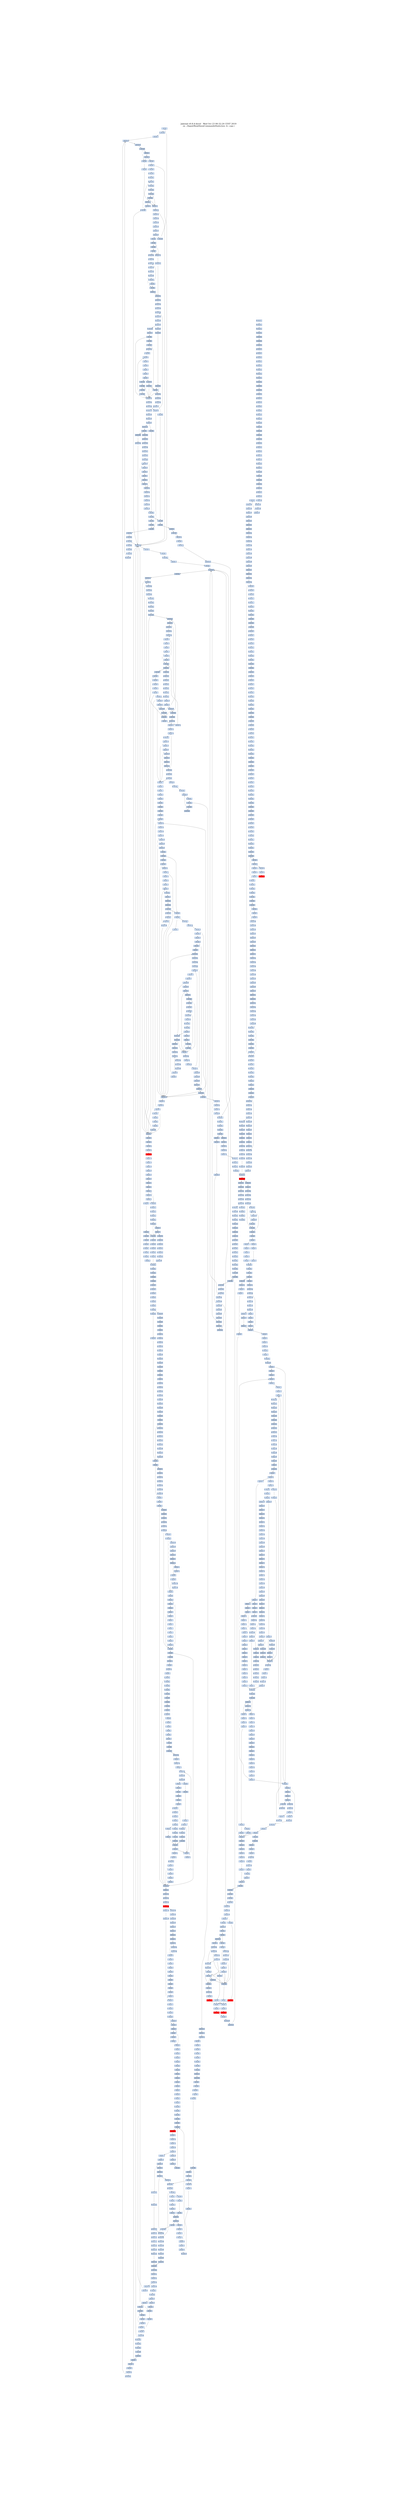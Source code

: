 digraph G {
node[shape=rectangle,style=filled,fillcolor=lightsteelblue,color=lightsteelblue]
bgcolor="transparent"
graph [label="Jakstab v0.8.4-devel   Wed Oct 23 00:32:24 CEST 2019\n-m ../Input/Real/linuxCommandsStatic/yes -b --cpa i", labelloc=t, fontsize=35, pad=30]
"0x08078fe5"[label="0x08078fe5\n"];
"0x0804bfe4"[label="0x0804bfe4\n"];
"0x08078fed"[label="0x08078fed\n"];
"0x08078fe9"[label="0x08078fe9\n"];
"0x0804bfec"[label="0x0804bfec\n"];
"0x08078ff6"[label="0x08078ff6\n"];
"0x0804bff1"[label="0x0804bff1\n"];
"0x08078ff2"[label="0x08078ff2\n"];
"0x08078ffe"[label="0x08078ffe\n"];
"0x0804bff9"[label="0x0804bff9\n"];
"0x08078ffa"[label="0x08078ffa\n"];
"0x08079006"[label="0x08079006\n"];
"0x08079002"[label="0x08079002\n"];
"0x0804c004"[label="0x0804c004\n"];
"0x0807900d"[label="0x0807900d\n"];
"0x0804c00b"[label="0x0804c00b\n"];
"0x0807900a"[label="0x0807900a\n"];
"0x0804c016"[label="0x0804c016\n"];
"0x08099020"[label="0x08099020\n"];
"0x08079011"[label="0x08079011\n"];
"0x0807901f"[label="0x0807901f\n"];
"0x0804c020"[label="0x0804c020\n"];
"0x0804c019"[label="0x0804c019\n"];
"0x0804c01b"[label="0x0804c01b\n"];
"0x0804c025"[label="0x0804c025\n"];
"0x08079027"[label="0x08079027\n"];
"0x0804c027"[label="0x0804c027\n"];
"0x0804c02f"[label="0x0804c02f\n"];
"0x0807902c"[label="0x0807902c\n"];
"0x0804c029"[label="0x0804c029\n"];
"0x08099025"[label="0x08099025\n"];
"0x0804c02c"[label="0x0804c02c\n"];
"0x08079037"[label="0x08079037\n"];
"0x0804c038"[label="0x0804c038\n"];
"0x0804c031"[label="0x0804c031\n"];
"0x08079033"[label="0x08079033\n"];
"0x08079031"[label="0x08079031\n"];
"0x0804c034"[label="0x0804c034\n"];
"0x0807903f"[label="0x0807903f\n"];
"0x0804c03f"[label="0x0804c03f\n"];
"0x0807903b"[label="0x0807903b\n"];
"0x0804c03c"[label="0x0804c03c\n"];
"0x08079048"[label="0x08079048\n"];
"0x0804c045"[label="0x0804c045\n"];
"0x08079046"[label="0x08079046\n"];
"0x0804c048"[label="0x0804c048\n"];
"0x08079044"[label="0x08079044\n"];
"0x08079041"[label="0x08079041\n"];
"0x0804c04e"[label="0x0804c04e\n"];
"0x0807904e"[label="0x0807904e\n"];
"0x0807904b"[label="0x0807904b\n"];
"0x0804c04b"[label="0x0804c04b\n"];
"0x0804c855"[label="0x0804c855\n"];
"0x08079058"[label="0x08079058\n"];
"0x0804c056"[label="0x0804c056\n"];
"0x08079056"[label="0x08079056\n"];
"0x08079054"[label="0x08079054\n"];
"0x0804c051"[label="0x0804c051\n"];
"0x0804c852"[label="0x0804c852\n"];
"0x08079051"[label="0x08079051\n"];
"0x0804c054"[label="0x0804c054\n"];
"0x0807905f"[label="0x0807905f\n"];
"0x0804c059"[label="0x0804c059\n"];
"0x0807905b"[label="0x0807905b\n"];
"0x0804c05c"[label="0x0804c05c\n"];
"0x0804c066"[label="0x0804c066\n"];
"0x0804c061"[label="0x0804c061\n"];
"0x08079062"[label="0x08079062\n"];
"0x0804c064"[label="0x0804c064\n"];
"0x0804c070"[label="0x0804c070\n"];
"0x0804c069"[label="0x0804c069\n"];
"0x0807906a"[label="0x0807906a\n"];
"0x0804c075"[label="0x0804c075\n"];
"0x08079076"[label="0x08079076\n"];
"0x0804c072"[label="0x0804c072\n"];
"0x08079071"[label="0x08079071\n"];
"0x0804c07d"[label="0x0804c07d\n"];
"0x0804c080"[label="0x0804c080\n"];
"0x0804c079"[label="0x0804c079\n"];
"0x0807907c"[label="0x0807907c\n"];
"0x0807907a"[label="0x0807907a\n"];
"0x0804c082"[label="0x0804c082\n"];
"0x08079082"[label="0x08079082\n"];
"0x08079090"[label="0x08079090\n"];
"0x0804c090"[label="0x0804c090\n"];
"0x0804c089"[label="0x0804c089\n"];
"0x08079098"[label="0x08079098\n"];
"0x0804c096"[label="0x0804c096\n"];
"0x0804c094"[label="0x0804c094\n"];
"0x0804c09d"[label="0x0804c09d\n"];
"0x0807909d"[label="0x0807909d\n"];
"0x0804c0a0"[label="0x0804c0a0\n"];
"0x0804c0a6"[label="0x0804c0a6\n"];
"0x0804c0a3"[label="0x0804c0a3\n"];
"0x080790a1"[label="0x080790a1\n"];
"0x080790b0"[label="0x080790b0\n"];
"0x0804c0ad"[label="0x0804c0ad\n"];
"0x0804c0ae"[label="0x0804c0ae\n"];
"0x0804c0af"[label="0x0804c0af\n"];
"0x0804c0b0"[label="0x0804c0b0\n",fillcolor="red"];
"0x0804c0ac"[label="0x0804c0ac\n"];
"0x080790b7"[label="0x080790b7\n"];
"0x0804c0b7"[label="0x0804c0b7\n"];
"0x0804c0b1"[label="0x0804c0b1\n"];
"0x080790b3"[label="0x080790b3\n"];
"0x080790b2"[label="0x080790b2\n"];
"0x0804c0b4"[label="0x0804c0b4\n"];
"0x080790b1"[label="0x080790b1\n"];
"0x0804c0bf"[label="0x0804c0bf\n"];
"0x0804c0ba"[label="0x0804c0ba\n"];
"0x0804c0bc"[label="0x0804c0bc\n"];
"0x0804c0c8"[label="0x0804c0c8\n"];
"0x0804c0c1"[label="0x0804c0c1\n"];
"0x0804c0c3"[label="0x0804c0c3\n"];
"0x0804c0ce"[label="0x0804c0ce\n"];
"0x0804c0d3"[label="0x0804c0d3\n"];
"0x0804c0de"[label="0x0804c0de\n"];
"0x0804c0e0"[label="0x0804c0e0\n"];
"0x0804c0d9"[label="0x0804c0d9\n"];
"0x0804c0db"[label="0x0804c0db\n"];
"0x0804c0e7"[label="0x0804c0e7\n"];
"0x0804c0e3"[label="0x0804c0e3\n"];
"0x0804c0ea"[label="0x0804c0ea\n"];
"0x0804c0ec"[label="0x0804c0ec\n"];
"0x0804c0f5"[label="0x0804c0f5\n"];
"0x0804c0f8"[label="0x0804c0f8\n"];
"0x0804c0f2"[label="0x0804c0f2\n"];
"0x0804c0ff"[label="0x0804c0ff\n"];
"0x0804c0fa"[label="0x0804c0fa\n"];
"0x0804c104"[label="0x0804c104\n"];
"0x0804c10d"[label="0x0804c10d\n"];
"0x0804c10a"[label="0x0804c10a\n"];
"0x0804c113"[label="0x0804c113\n"];
"0x0804c11e"[label="0x0804c11e\n"];
"0x0804c119"[label="0x0804c119\n"];
"0x0804c11c"[label="0x0804c11c\n"];
"0x0804c121"[label="0x0804c121\n"];
"0x0804c124"[label="0x0804c124\n"];
"0x08079130"[label="0x08079130\n"];
"0x0804c12d"[label="0x0804c12d\n"];
"0x0804c130"[label="0x0804c130\n"];
"0x0804c12a"[label="0x0804c12a\n"];
"0x0804c135"[label="0x0804c135\n"];
"0x08079134"[label="0x08079134\n"];
"0x08079133"[label="0x08079133\n"];
"0x08079132"[label="0x08079132\n"];
"0x08079131"[label="0x08079131\n"];
"0x0804c13e"[label="0x0804c13e\n"];
"0x0807913f"[label="0x0807913f\n"];
"0x0804c13c"[label="0x0804c13c\n"];
"0x08079139"[label="0x08079139\n"];
"0x312d302e"[label="0x312d302e\n"];
"0x0804c141"[label="0x0804c141\n"];
"0x08079142"[label="0x08079142\n"];
"0x0804c150"[label="0x0804c150\n"];
"0x0807914d"[label="0x0807914d\n"];
"0x08079149"[label="0x08079149\n"];
"0x0804c155"[label="0x0804c155\n"];
"0x08079157"[label="0x08079157\n"];
"0x08079153"[label="0x08079153\n"];
"0x0804c15d"[label="0x0804c15d\n"];
"0x0807915d"[label="0x0807915d\n"];
"0x0804c160"[label="0x0804c160\n"];
"0x0807915b"[label="0x0807915b\n"];
"0x0804c15a"[label="0x0804c15a\n"];
"0x0804c15b"[label="0x0804c15b\n"];
"0x0804c15c"[label="0x0804c15c\n"];
"0x08079159"[label="0x08079159\n"];
"0x0804c166"[label="0x0804c166\n"];
"0x08079163"[label="0x08079163\n"];
"0x0804c16e"[label="0x0804c16e\n"];
"0x0807916f"[label="0x0807916f\n"];
"0x0804c16a"[label="0x0804c16a\n"];
"0x0804c16c"[label="0x0804c16c\n"];
"0x08079169"[label="0x08079169\n"];
"0x08079177"[label="0x08079177\n"];
"0x08079175"[label="0x08079175\n"];
"0x0804c17d"[label="0x0804c17d\n"];
"0x0804c179"[label="0x0804c179\n"];
"0x0807917b"[label="0x0807917b\n"];
"0x0804c188"[label="0x0804c188\n"];
"0x08079185"[label="0x08079185\n"];
"0x0804c183"[label="0x0804c183\n"];
"0x08079181"[label="0x08079181\n"];
"0x0807918f"[label="0x0807918f\n"];
"0x0804c18f"[label="0x0804c18f\n"];
"0x0807918b"[label="0x0807918b\n"];
"0x08079189"[label="0x08079189\n"];
"0x08079197"[label="0x08079197\n"];
"0x0804c196"[label="0x0804c196\n"];
"0x08079195"[label="0x08079195\n"];
"0x0807919d"[label="0x0807919d\n"];
"0x0804c19c"[label="0x0804c19c\n"];
"0x08079199"[label="0x08079199\n"];
"0x080791a7"[label="0x080791a7\n"];
"0x0804c1a7"[label="0x0804c1a7\n"];
"0x080791a3"[label="0x080791a3\n"];
"0x0804c1a3"[label="0x0804c1a3\n"];
"0x0804c1af"[label="0x0804c1af\n"];
"0x080791ad"[label="0x080791ad\n"];
"0x0804c1a9"[label="0x0804c1a9\n"];
"0x080791b8"[label="0x080791b8\n"];
"0x0804c1b7"[label="0x0804c1b7\n"];
"0x0804c1b1"[label="0x0804c1b1\n"];
"0x0804c1b4"[label="0x0804c1b4\n"];
"0x080791b1"[label="0x080791b1\n"];
"0x080791c0"[label="0x080791c0\n"];
"0x0804c1be"[label="0x0804c1be\n"];
"0x0804c1bf"[label="0x0804c1bf\n"];
"0x0804c1b9"[label="0x0804c1b9\n"];
"0x080791bc"[label="0x080791bc\n"];
"0x0804c1bb"[label="0x0804c1bb\n"];
"0x0804c1c7"[label="0x0804c1c7\n"];
"0x080791c6"[label="0x080791c6\n"];
"0x0804c1c4"[label="0x0804c1c4\n"];
"0x080791cb"[label="0x080791cb\n"];
"0x0804c1cb"[label="0x0804c1cb\n"];
"0x080791d7"[label="0x080791d7\n"];
"0x0804c1d6"[label="0x0804c1d6\n"];
"0x080791d5"[label="0x080791d5\n"];
"0x0804c1d1"[label="0x0804c1d1\n"];
"0x0804c1d4"[label="0x0804c1d4\n"];
"0x080791d1"[label="0x080791d1\n"];
"0x0804c1de"[label="0x0804c1de\n"];
"0x080791df"[label="0x080791df\n"];
"0x0804c1e0"[label="0x0804c1e0\n"];
"0x080791db"[label="0x080791db\n"];
"0x0804c1dc"[label="0x0804c1dc\n"];
"0x0804c1e5"[label="0x0804c1e5\n"];
"0x080791e7"[label="0x080791e7\n"];
"0x080ac1f0"[label="0x080ac1f0\n"];
"0x080791e1"[label="0x080791e1\n"];
"0x0804c1ee"[label="0x0804c1ee\n"];
"0x0804c1f0"[label="0x0804c1f0\n"];
"0x080791eb"[label="0x080791eb\n"];
"0x0804c1eb"[label="0x0804c1eb\n"];
"0x080ac1fb"[label="0x080ac1fb\n"];
"0x0804c1f6"[label="0x0804c1f6\n"];
"0x080791f5"[label="0x080791f5\n"];
"0x080ac1ff"[label="0x080ac1ff\n"];
"0x080791f1"[label="0x080791f1\n"];
"0x0804c1f4"[label="0x0804c1f4\n"];
"0x080ac1f3"[label="0x080ac1f3\n"];
"0x080ac1f4"[label="0x080ac1f4\n"];
"0x080ac1f1"[label="0x080ac1f1\n"];
"0x0804c200"[label="0x0804c200\n"];
"0x080791fd"[label="0x080791fd\n"];
"0x080ac1f2"[label="0x080ac1f2\n"];
"0x080ac1f7"[label="0x080ac1f7\n"];
"0x080791fb"[label="0x080791fb\n"];
"0x0804c1fa"[label="0x0804c1fa\n"];
"0x080791f9"[label="0x080791f9\n"];
"0x080ac20b"[label="0x080ac20b\n"];
"0x08079207"[label="0x08079207\n"];
"0x0804c206"[label="0x0804c206\n"];
"0x080ac209"[label="0x080ac209\n"];
"0x0804c208"[label="0x0804c208\n"];
"0x0804c202"[label="0x0804c202\n"];
"0x08079203"[label="0x08079203\n"];
"0x080ac20d"[label="0x080ac20d\n"];
"0x080ac203"[label="0x080ac203\n"];
"0x08079210"[label="0x08079210\n"];
"0x0804c20d"[label="0x0804c20d\n"];
"0x080ac207"[label="0x080ac207\n"];
"0x0807920b"[label="0x0807920b\n"];
"0x0804c216"[label="0x0804c216\n"];
"0x080ac219"[label="0x080ac219\n"];
"0x0804c218"[label="0x0804c218\n"];
"0x08079214"[label="0x08079214\n"];
"0x080ac220"[label="0x080ac220\n"];
"0x0804c213"[label="0x0804c213\n"];
"0x080ac21e"[label="0x080ac21e\n"];
"0x080ac213"[label="0x080ac213\n"];
"0x0804c21d"[label="0x0804c21d\n"];
"0x0807921d"[label="0x0807921d\n"];
"0x080ac217"[label="0x080ac217\n"];
"0x080ac215"[label="0x080ac215\n"];
"0x08079219"[label="0x08079219\n"];
"0x08079228"[label="0x08079228\n"];
"0x080ac22c"[label="0x080ac22c\n"];
"0x0804c226"[label="0x0804c226\n"];
"0x0804c228"[label="0x0804c228\n"];
"0x080ac22a"[label="0x080ac22a\n"];
"0x08079223"[label="0x08079223\n"];
"0x080ac230"[label="0x080ac230\n"];
"0x0804c223"[label="0x0804c223\n"];
"0x080ac22e"[label="0x080ac22e\n"];
"0x080ac224"[label="0x080ac224\n"];
"0x0807922d"[label="0x0807922d\n"];
"0x080ac222"[label="0x080ac222\n"];
"0x0804c230"[label="0x0804c230\n"];
"0x0804c22a"[label="0x0804c22a\n"];
"0x080ac228"[label="0x080ac228\n"];
"0x080ac226"[label="0x080ac226\n"];
"0x080ac23b"[label="0x080ac23b\n"];
"0x08079237"[label="0x08079237\n"];
"0x080ac239"[label="0x080ac239\n"];
"0x080ac23a"[label="0x080ac23a\n"];
"0x0804c238"[label="0x0804c238\n"];
"0x080ac240"[label="0x080ac240\n"];
"0x08079232"[label="0x08079232\n"];
"0x080ac234"[label="0x080ac234\n"];
"0x080ac232"[label="0x080ac232\n"];
"0x0804c240"[label="0x0804c240\n"];
"0x0807923d"[label="0x0807923d\n"];
"0x080ac237"[label="0x080ac237\n"];
"0x080ac238"[label="0x080ac238\n"];
"0x08079239"[label="0x08079239\n"];
"0x08079247"[label="0x08079247\n"];
"0x080ac24a"[label="0x080ac24a\n"];
"0x080ac250"[label="0x080ac250\n"];
"0x0804c243"[label="0x0804c243\n"];
"0x08079242"[label="0x08079242\n"];
"0x080ac244"[label="0x080ac244\n"];
"0x0804c24f"[label="0x0804c24f\n"];
"0x080ac242"[label="0x080ac242\n"];
"0x0804c249"[label="0x0804c249\n"];
"0x0807924c"[label="0x0807924c\n"];
"0x080ac247"[label="0x080ac247\n"];
"0x0804c255"[label="0x0804c255\n"];
"0x080ac25b"[label="0x080ac25b\n"];
"0x080ac259"[label="0x080ac259\n"];
"0x08079255"[label="0x08079255\n"];
"0x080ac25f"[label="0x080ac25f\n"];
"0x08079251"[label="0x08079251\n"];
"0x08079260"[label="0x08079260\n"];
"0x080ac252"[label="0x080ac252\n"];
"0x080ac257"[label="0x080ac257\n"];
"0x0807925b"[label="0x0807925b\n"];
"0x0804c25b"[label="0x0804c25b\n"];
"0x080ac26b"[label="0x080ac26b\n"];
"0x0804c266"[label="0x0804c266\n"];
"0x080ac269"[label="0x080ac269\n"];
"0x0804c268"[label="0x0804c268\n"];
"0x08079265"[label="0x08079265\n"];
"0x0804c261"[label="0x0804c261\n"];
"0x080ac26d"[label="0x080ac26d\n"];
"0x0804c264"[label="0x0804c264\n"];
"0x080ac263"[label="0x080ac263\n"];
"0x0807926f"[label="0x0807926f\n"];
"0x080ac261"[label="0x080ac261\n"];
"0x0804c26a"[label="0x0804c26a\n"];
"0x0807926b"[label="0x0807926b\n"];
"0x080ac265"[label="0x080ac265\n"];
"0x0804c26c"[label="0x0804c26c\n"];
"0x08079269"[label="0x08079269\n"];
"0x080ac27b"[label="0x080ac27b\n"];
"0x08079277"[label="0x08079277\n"];
"0x080ac279"[label="0x080ac279\n"];
"0x08079275"[label="0x08079275\n"];
"0x080ac27f"[label="0x080ac27f\n"];
"0x0804c271"[label="0x0804c271\n"];
"0x08079271"[label="0x08079271\n"];
"0x0804c274"[label="0x0804c274\n"];
"0x080ac273"[label="0x080ac273\n"];
"0x08079280"[label="0x08079280\n"];
"0x0804c27d"[label="0x0804c27d\n"];
"0x080ac271"[label="0x080ac271\n"];
"0x0804c279"[label="0x0804c279\n"];
"0x080ac277"[label="0x080ac277\n"];
"0x080ac275"[label="0x080ac275\n"];
"0x08079279"[label="0x08079279\n"];
"0x08079288"[label="0x08079288\n"];
"0x080ac28b"[label="0x080ac28b\n"];
"0x0804c286"[label="0x0804c286\n"];
"0x08079286"[label="0x08079286\n"];
"0x080ac289"[label="0x080ac289\n"];
"0x080ac28f"[label="0x080ac28f\n"];
"0x08079283"[label="0x08079283\n"];
"0x0804c283"[label="0x0804c283\n"];
"0x080ac283"[label="0x080ac283\n"];
"0x0807928f"[label="0x0807928f\n"];
"0x080ac281"[label="0x080ac281\n"];
"0x0804c289"[label="0x0804c289\n"];
"0x080ac287"[label="0x080ac287\n"];
"0x080ac285"[label="0x080ac285\n"];
"0x0804c28b"[label="0x0804c28b\n"];
"0x080ac29b"[label="0x080ac29b\n"];
"0x0804c295"[label="0x0804c295\n"];
"0x080ac299"[label="0x080ac299\n"];
"0x0804c297"[label="0x0804c297\n"];
"0x080ac29f"[label="0x080ac29f\n"];
"0x0804c292"[label="0x0804c292\n"];
"0x080ac29d"[label="0x080ac29d\n"];
"0x08079291"[label="0x08079291\n",fillcolor="red"];
"0x08078aa0"[label="0x08078aa0\n"];
"0x080ac293"[label="0x080ac293\n"];
"0x080ac291"[label="0x080ac291\n"];
"0x080ac297"[label="0x080ac297\n"];
"0x0804c29b"[label="0x0804c29b\n"];
"0x08078aa8"[label="0x08078aa8\n"];
"0x080ac2ac"[label="0x080ac2ac\n"];
"0x08078aa6"[label="0x08078aa6\n"];
"0x080ac2aa"[label="0x080ac2aa\n"];
"0x0804c2a8"[label="0x0804c2a8\n"];
"0x0804c2a1"[label="0x0804c2a1\n"];
"0x08078aa3"[label="0x08078aa3\n"];
"0x080ac2ae"[label="0x080ac2ae\n"];
"0x080ac2a3"[label="0x080ac2a3\n"];
"0x08078aae"[label="0x08078aae\n"];
"0x080ac2a1"[label="0x080ac2a1\n"];
"0x0804c2b0"[label="0x0804c2b0\n"];
"0x08078aac"[label="0x08078aac\n"];
"0x080ac2a7"[label="0x080ac2a7\n"];
"0x08078aab"[label="0x08078aab\n"];
"0x080ac2a5"[label="0x080ac2a5\n"];
"0x0804c2ac"[label="0x0804c2ac\n"];
"0x08078ab8"[label="0x08078ab8\n"];
"0x0804c2b6"[label="0x0804c2b6\n"];
"0x08078ab5"[label="0x08078ab5\n"];
"0x0804c2b8"[label="0x0804c2b8\n"];
"0x08078ab3"[label="0x08078ab3\n"];
"0x080ac2c0"[label="0x080ac2c0\n"];
"0x08078ab1"[label="0x08078ab1\n"];
"0x080792c0"[label="0x080792c0\n"];
"0x080ac2b3"[label="0x080ac2b3\n"];
"0x08078abf"[label="0x08078abf\n"];
"0x080ac2b4"[label="0x080ac2b4\n"];
"0x0804c2bf"[label="0x0804c2bf\n"];
"0x080ac2b1"[label="0x080ac2b1\n"];
"0x080792be"[label="0x080792be\n"];
"0x08078abd"[label="0x08078abd\n"];
"0x080ac2b2"[label="0x080ac2b2\n"];
"0x080792bb"[label="0x080792bb\n"];
"0x0804c2bb"[label="0x0804c2bb\n"];
"0x08078aba"[label="0x08078aba\n"];
"0x080ac2b5"[label="0x080ac2b5\n"];
"0x0804c2c5"[label="0x0804c2c5\n"];
"0x08078ac8"[label="0x08078ac8\n"];
"0x080ac2cb"[label="0x080ac2cb\n"];
"0x080792c8"[label="0x080792c8\n"];
"0x080ac2cc"[label="0x080ac2cc\n"];
"0x080ac2c9"[label="0x080ac2c9\n"];
"0x080ac2ca"[label="0x080ac2ca\n"];
"0x0804c2c1"[label="0x0804c2c1\n"];
"0x080792c4"[label="0x080792c4\n"];
"0x080ac2d0"[label="0x080ac2d0\n"];
"0x080792c2"[label="0x080792c2\n"];
"0x080ac2cd"[label="0x080ac2cd\n"];
"0x08078ac2"[label="0x08078ac2\n"];
"0x0804c2c4"[label="0x0804c2c4\n"];
"0x08078ac1"[label="0x08078ac1\n"];
"0x08078acf"[label="0x08078acf\n"];
"0x080ac2c4"[label="0x080ac2c4\n"];
"0x080792cd"[label="0x080792cd\n"];
"0x080ac2c2"[label="0x080ac2c2\n"];
"0x0804f2d0"[label="0x0804f2d0\n"];
"0x08078acd"[label="0x08078acd\n"];
"0x0804c2d0"[label="0x0804c2d0\n"];
"0x08078acb"[label="0x08078acb\n"];
"0x0804c2cb"[label="0x0804c2cb\n"];
"0x080ac2c6"[label="0x080ac2c6\n"];
"0x0804c2cc"[label="0x0804c2cc\n"];
"0x08078ad7"[label="0x08078ad7\n"];
"0x080792d5"[label="0x080792d5\n"];
"0x080ac2da"[label="0x080ac2da\n"];
"0x08078ad4"[label="0x08078ad4\n"];
"0x0804c2d1"[label="0x0804c2d1\n"];
"0x0804f2d1"[label="0x0804f2d1\n"];
"0x080ac2df"[label="0x080ac2df\n"];
"0x080792d3"[label="0x080792d3\n"];
"0x080ac2e0"[label="0x080ac2e0\n"];
"0x08078ad2"[label="0x08078ad2\n"];
"0x080ac2dd"[label="0x080ac2dd\n"];
"0x0804c2d3"[label="0x0804c2d3\n"];
"0x080ac2de"[label="0x080ac2de\n"];
"0x080792d1"[label="0x080792d1\n"];
"0x080792e0"[label="0x080792e0\n"];
"0x08078ae0"[label="0x08078ae0\n"];
"0x080ac2d4"[label="0x080ac2d4\n"];
"0x08078ade"[label="0x08078ade\n"];
"0x080ac2d2"[label="0x080ac2d2\n"];
"0x080792db"[label="0x080792db\n"];
"0x080ac2d8"[label="0x080ac2d8\n"];
"0x08078adb"[label="0x08078adb\n"];
"0x08078ad9"[label="0x08078ad9\n"];
"0x080ac2d6"[label="0x080ac2d6\n"];
"0x080ac2ec"[label="0x080ac2ec\n"];
"0x08078ae6"[label="0x08078ae6\n"];
"0x080ac2ea"[label="0x080ac2ea\n"];
"0x080ac2f0"[label="0x080ac2f0\n"];
"0x08078ae3"[label="0x08078ae3\n"];
"0x080ac2ee"[label="0x080ac2ee\n"];
"0x08078af0"[label="0x08078af0\n"];
"0x080ac2e1"[label="0x080ac2e1\n"];
"0x080792ec"[label="0x080792ec\n"];
"0x080ac2e8"[label="0x080ac2e8\n"];
"0x08078aeb"[label="0x08078aeb\n",fillcolor="red"];
"0x08078aea"[label="0x08078aea\n"];
"0x08078af8"[label="0x08078af8\n"];
"0x08078af3"[label="0x08078af3\n",fillcolor="red"];
"0x080ac300"[label="0x080ac300\n"];
"0x080792f1"[label="0x080792f1\n"];
"0x08078b00"[label="0x08078b00\n"];
"0x08078aff"[label="0x08078aff\n"];
"0x08078afd"[label="0x08078afd\n"];
"0x080792fd"[label="0x080792fd\n"];
"0x080ac2f2"[label="0x080ac2f2\n"];
"0x080ac2f7"[label="0x080ac2f7\n"];
"0x08078afa"[label="0x08078afa\n"];
"0x08079302"[label="0x08079302\n"];
"0x08078b10"[label="0x08078b10\n"];
"0x080ac304"[label="0x080ac304\n"];
"0x0807930e"[label="0x0807930e\n"];
"0x080ac302"[label="0x080ac302\n"];
"0x08078b16"[label="0x08078b16\n"];
"0x08078b13"[label="0x08078b13\n"];
"0x08079313"[label="0x08079313\n"];
"0x08078b11"[label="0x08078b11\n"];
"0x08078b20"[label="0x08078b20\n"];
"0x0807931f"[label="0x0807931f\n"];
"0x08078b1c"[label="0x08078b1c\n"];
"0x08078b1a"[label="0x08078b1a\n"];
"0x08078b27"[label="0x08078b27\n"];
"0x08079324"[label="0x08079324\n"];
"0x08078b22"[label="0x08078b22\n"];
"0x08078b30"[label="0x08078b30\n"];
"0x08078b2b"[label="0x08078b2b\n",fillcolor="red"];
"0x08078b2a"[label="0x08078b2a\n"];
"0x08078b36"[label="0x08078b36\n"];
"0x08078b35"[label="0x08078b35\n"];
"0x08079334"[label="0x08079334\n"];
"0x08078b33"[label="0x08078b33\n"];
"0x08078b3f"[label="0x08078b3f\n"];
"0x08078b3b"[label="0x08078b3b\n"];
"0x08079339"[label="0x08079339\n"];
"0x08078b46"[label="0x08078b46\n"];
"0x08078b43"[label="0x08078b43\n"];
"0x0807934e"[label="0x0807934e\n"];
"0x08078b4c"[label="0x08078b4c\n"];
"0x08078b4a"[label="0x08078b4a\n"];
"0x08079349"[label="0x08079349\n"];
"0x08078b55"[label="0x08078b55\n",fillcolor="red"];
"0x08078b54"[label="0x08078b54\n"];
"0x08078b51"[label="0x08078b51\n"];
"0x0807935c"[label="0x0807935c\n"];
"0x08079361"[label="0x08079361\n"];
"0x0807936d"[label="0x0807936d\n"];
"0x08079372"[label="0x08079372\n"];
"0x08078b80"[label="0x08078b80\n"];
"0x0807937e"[label="0x0807937e\n"];
"0x08078b87"[label="0x08078b87\n"];
"0x08079383"[label="0x08079383\n"];
"0x08078b82"[label="0x08078b82\n"];
"0x08078b81"[label="0x08078b81\n"];
"0x08078b8f"[label="0x08078b8f\n"];
"0x0807938f"[label="0x0807938f\n"];
"0x08078b8e"[label="0x08078b8e\n"];
"0x08078b8d"[label="0x08078b8d\n"];
"0x08078b98"[label="0x08078b98\n"];
"0x08079394"[label="0x08079394\n"];
"0x08078b92"[label="0x08078b92\n"];
"0x080793a0"[label="0x080793a0\n"];
"0x08078b9e"[label="0x08078b9e\n"];
"0x08078b9c"[label="0x08078b9c\n"];
"0x08078ba6"[label="0x08078ba6\n"];
"0x080793a5"[label="0x080793a5\n"];
"0x08078ba4"[label="0x08078ba4\n"];
"0x08078ba2"[label="0x08078ba2\n"];
"0x0804cba9"[label="0x0804cba9\n"];
"0x08078bab"[label="0x08078bab\n"];
"0x0804cbac"[label="0x0804cbac\n"];
"0x080793b6"[label="0x080793b6\n"];
"0x08078bb5"[label="0x08078bb5\n"];
"0x080793b4"[label="0x080793b4\n"];
"0x08078bb3"[label="0x08078bb3\n"];
"0x080793b1"[label="0x080793b1\n"];
"0x08078bb1"[label="0x08078bb1\n"];
"0x08078bc0"[label="0x08078bc0\n"];
"0x080793be"[label="0x080793be\n"];
"0x080793bc"[label="0x080793bc\n"];
"0x08078bba"[label="0x08078bba\n"];
"0x080793ba"[label="0x080793ba\n"];
"0x080793c7"[label="0x080793c7\n"];
"0x08078bc6"[label="0x08078bc6\n"];
"0x08078bc4"[label="0x08078bc4\n"];
"0x080793c3"[label="0x080793c3\n"];
"0x080793c1"[label="0x080793c1\n"];
"0x080793d0"[label="0x080793d0\n"];
"0x08078bd0"[label="0x08078bd0\n"];
"0x080793cd"[label="0x080793cd\n"];
"0x08078bcc"[label="0x08078bcc\n"];
"0x080793d4"[label="0x080793d4\n"];
"0x08078bd4"[label="0x08078bd4\n"];
"0x080793d3"[label="0x080793d3\n"];
"0x080793d2"[label="0x080793d2\n"];
"0x08078bd2"[label="0x08078bd2\n"];
"0x080793d1"[label="0x080793d1\n"];
"0x08078bde"[label="0x08078bde\n"];
"0x08078bda"[label="0x08078bda\n"];
"0x08078be8"[label="0x08078be8\n"];
"0x0804b3e8"[label="0x0804b3e8\n"];
"0x08078be5"[label="0x08078be5\n"];
"0x08078be2"[label="0x08078be2\n"];
"0x08078bf0"[label="0x08078bf0\n"];
"0x08078bee"[label="0x08078bee\n"];
"0x0804b3eb"[label="0x0804b3eb\n",fillcolor="red"];
"0x08078bf8"[label="0x08078bf8\n"];
"0x08078bf6"[label="0x08078bf6\n"];
"0x08078c00"[label="0x08078c00\n"];
"0x08078c08"[label="0x08078c08\n"];
"0x08078c05"[label="0x08078c05\n"];
"0x08078c03"[label="0x08078c03\n"];
"0x08078c0f"[label="0x08078c0f\n"];
"0x08078c0d"[label="0x08078c0d\n"];
"0x08078c15"[label="0x08078c15\n"];
"0x08078c13"[label="0x08078c13\n"];
"0x08078c11"[label="0x08078c11\n"];
"0x08078c20"[label="0x08078c20\n"];
"0x08078c1e"[label="0x08078c1e\n"];
"0x08078c1b"[label="0x08078c1b\n"];
"0x08078c28"[label="0x08078c28\n"];
"0x08078c24"[label="0x08078c24\n"];
"0x08078c2e"[label="0x08078c2e\n"];
"0x08078c2a"[label="0x08078c2a\n"];
"0x08078c37"[label="0x08078c37\n"];
"0x08078c34"[label="0x08078c34\n"];
"0x08078c40"[label="0x08078c40\n"];
"0x08078c3d"[label="0x08078c3d\n"];
"0x08078c39"[label="0x08078c39\n"];
"0x08078c46"[label="0x08078c46\n"];
"0x08078c50"[label="0x08078c50\n"];
"0x08078c4c"[label="0x08078c4c\n"];
"0x08078c4b"[label="0x08078c4b\n"];
"0x08078c57"[label="0x08078c57\n"];
"0x08078c55"[label="0x08078c55\n"];
"0x08078c53"[label="0x08078c53\n"];
"0x08078c5e"[label="0x08078c5e\n"];
"0x08078c5b"[label="0x08078c5b\n"];
"0x08078c59"[label="0x08078c59\n"];
"0x08078c68"[label="0x08078c68\n"];
"0x08078c66"[label="0x08078c66\n"];
"0x08078c64"[label="0x08078c64\n"];
"0x08078c61"[label="0x08078c61\n"];
"0x08078c6b"[label="0x08078c6b\n"];
"0x08078c77"[label="0x08078c77\n"];
"0x08078c75"[label="0x08078c75\n"];
"0x08078c71"[label="0x08078c71\n"];
"0x08078c7d"[label="0x08078c7d\n"];
"0x08078c7b"[label="0x08078c7b\n"];
"0x08078c85"[label="0x08078c85\n"];
"0x08078c81"[label="0x08078c81\n"];
"0x08078c90"[label="0x08078c90\n"];
"0x08078c8c"[label="0x08078c8c\n"];
"0x08078c8b"[label="0x08078c8b\n"];
"0x08078c98"[label="0x08078c98\n"];
"0x08078c95"[label="0x08078c95\n"];
"0x08078c93"[label="0x08078c93\n"];
"0x08078ca0"[label="0x08078ca0\n"];
"0x08078c9c"[label="0x08078c9c\n"];
"0x08078c9a"[label="0x08078c9a\n"];
"0x08078ca7"[label="0x08078ca7\n"];
"0x08078ca4"[label="0x08078ca4\n"];
"0x08078caf"[label="0x08078caf\n"];
"0x08078cad"[label="0x08078cad\n"];
"0x08078cab"[label="0x08078cab\n"];
"0x08078ca9"[label="0x08078ca9\n"];
"0x08078cb7"[label="0x08078cb7\n"];
"0x08078cb5"[label="0x08078cb5\n"];
"0x08078cb3"[label="0x08078cb3\n"];
"0x08078cb1"[label="0x08078cb1\n"];
"0x08078cc0"[label="0x08078cc0\n"];
"0x08078cc8"[label="0x08078cc8\n"];
"0x08078cc6"[label="0x08078cc6\n"];
"0x08078cc4"[label="0x08078cc4\n"];
"0x08078cc2"[label="0x08078cc2\n"];
"0x08078cce"[label="0x08078cce\n"];
"0x08078ccb"[label="0x08078ccb\n"];
"0x08078cd8"[label="0x08078cd8\n"];
"0x08078cd6"[label="0x08078cd6\n"];
"0x08078cd4"[label="0x08078cd4\n"];
"0x08078cd1"[label="0x08078cd1\n"];
"0x08078ce0"[label="0x08078ce0\n"];
"0x08078cdc"[label="0x08078cdc\n"];
"0x08078cda"[label="0x08078cda\n"];
"0x08078ce6"[label="0x08078ce6\n"];
"0x08078ce3"[label="0x08078ce3\n"];
"0x080994f0"[label="0x080994f0\n"];
"0x08078cef"[label="0x08078cef\n"];
"0x08078ceb"[label="0x08078ceb\n"];
"0x08078ce9"[label="0x08078ce9\n"];
"0x080994fa"[label="0x080994fa\n"];
"0x08078cf7"[label="0x08078cf7\n"];
"0x08078cf3"[label="0x08078cf3\n"];
"0x080994ff"[label="0x080994ff\n"];
"0x080994f1"[label="0x080994f1\n"];
"0x08078cff"[label="0x08078cff\n"];
"0x080994f6"[label="0x080994f6\n"];
"0x08078cf9"[label="0x08078cf9\n"];
"0x08099509"[label="0x08099509\n"];
"0x08078d06"[label="0x08078d06\n",fillcolor="red"];
"0x08078d05"[label="0x08078d05\n"];
"0x08078d04"[label="0x08078d04\n"];
"0x08078d03"[label="0x08078d03\n"];
"0x08078d02"[label="0x08078d02\n"];
"0x0809950f"[label="0x0809950f\n"];
"0x08078d10"[label="0x08078d10\n"];
"0x0804c50f"[label="0x0804c50f\n"];
"0x08099505"[label="0x08099505\n"];
"0x08099507"[label="0x08099507\n"];
"0x08078d18"[label="0x08078d18\n"];
"0x0804c515"[label="0x0804c515\n"];
"0x08099519"[label="0x08099519\n"];
"0x08078d16"[label="0x08078d16\n"];
"0x0804c518"[label="0x0804c518\n"];
"0x08078d14"[label="0x08078d14\n"];
"0x0809951e"[label="0x0809951e\n"];
"0x0807ad20"[label="0x0807ad20\n"];
"0x08078d1f"[label="0x08078d1f\n"];
"0x08099511"[label="0x08099511\n"];
"0x0804c51e"[label="0x0804c51e\n"];
"0x08099514"[label="0x08099514\n"];
"0x08078d1d"[label="0x08078d1d\n"];
"0x08099513"[label="0x08099513\n"];
"0x08078d1b"[label="0x08078d1b\n"];
"0x08099518"[label="0x08099518\n"];
"0x08078d27"[label="0x08078d27\n"];
"0x08078d24"[label="0x08078d24\n"];
"0x0804c521"[label="0x0804c521\n"];
"0x08078d22"[label="0x08078d22\n"];
"0x0804c523"[label="0x0804c523\n"];
"0x08078d2f"[label="0x08078d2f\n"];
"0x0804c52f"[label="0x0804c52f\n"];
"0x0804c529"[label="0x0804c529\n"];
"0x08078d2b"[label="0x08078d2b\n"];
"0x0804c535"[label="0x0804c535\n"];
"0x08078d36"[label="0x08078d36\n"];
"0x0804c53d"[label="0x0804c53d\n"];
"0x08078d3f"[label="0x08078d3f\n"];
"0x0804c539"[label="0x0804c539\n"];
"0x08078d3b"[label="0x08078d3b\n"];
"0x0804c548"[label="0x0804c548\n"];
"0x0804c541"[label="0x0804c541\n"];
"0x08078d43"[label="0x08078d43\n"];
"0x0804c544"[label="0x0804c544\n"];
"0x08078d50"[label="0x08078d50\n"];
"0x0804c549"[label="0x0804c549\n"];
"0x08078d56"[label="0x08078d56\n"];
"0x08078d54"[label="0x08078d54\n"];
"0x08078d52"[label="0x08078d52\n"];
"0x08078d5e"[label="0x08078d5e\n"];
"0x08078d5c"[label="0x08078d5c\n"];
"0x08078d5a"[label="0x08078d5a\n"];
"0x08078d66"[label="0x08078d66\n"];
"0x080a1d70"[label="0x080a1d70\n"];
"0x08078d62"[label="0x08078d62\n"];
"0x08078d6c"[label="0x08078d6c\n"];
"0x08078d69"[label="0x08078d69\n"];
"0x080a1d79"[label="0x080a1d79\n"];
"0x08078d76"[label="0x08078d76\n"];
"0x080a1d7f"[label="0x080a1d7f\n"];
"0x08078d74"[label="0x08078d74\n"];
"0x08078d72"[label="0x08078d72\n"];
"0x080a1d73"[label="0x080a1d73\n"];
"0x08078d7f"[label="0x08078d7f\n"];
"0x080a1d74"[label="0x080a1d74\n"];
"0x080a1d71"[label="0x080a1d71\n"];
"0x080a1d72"[label="0x080a1d72\n"];
"0x08078d7b"[label="0x08078d7b\n"];
"0x080a1d8c"[label="0x080a1d8c\n"];
"0x08078d87"[label="0x08078d87\n"];
"0x080a1d8a"[label="0x080a1d8a\n"];
"0x08078d83"[label="0x08078d83\n"];
"0x080a1d90"[label="0x080a1d90\n"];
"0x080a1d8e"[label="0x080a1d8e\n"];
"0x08078d8d"[label="0x08078d8d\n"];
"0x080a1d82"[label="0x080a1d82\n"];
"0x08078d8b"[label="0x08078d8b\n"];
"0x08078d89"[label="0x08078d89\n"];
"0x080a1d86"[label="0x080a1d86\n"];
"0x080a1d9b"[label="0x080a1d9b\n"];
"0x08078d98"[label="0x08078d98\n"];
"0x08078d96"[label="0x08078d96\n"];
"0x080a1d99"[label="0x080a1d99\n"];
"0x08078d94"[label="0x08078d94\n"];
"0x080a1d9f"[label="0x080a1d9f\n"];
"0x080a1d9d"[label="0x080a1d9d\n"];
"0x08078d91"[label="0x08078d91\n"];
"0x080a1d93"[label="0x080a1d93\n"];
"0x08078da0"[label="0x08078da0\n"];
"0x08078d9e"[label="0x08078d9e\n"];
"0x080a1d97"[label="0x080a1d97\n"];
"0x08078d9c"[label="0x08078d9c\n"];
"0x08078d9a"[label="0x08078d9a\n"];
"0x08078da8"[label="0x08078da8\n"];
"0x080a1da9"[label="0x080a1da9\n"];
"0x08078da2"[label="0x08078da2\n"];
"0x080a1dae"[label="0x080a1dae\n"];
"0x08078db0"[label="0x08078db0\n"];
"0x080a1da1"[label="0x080a1da1\n"];
"0x08078dae"[label="0x08078dae\n"];
"0x080a1da7"[label="0x080a1da7\n"];
"0x08078dac"[label="0x08078dac\n"];
"0x08078daa"[label="0x08078daa\n"];
"0x08078db6"[label="0x08078db6\n"];
"0x080a1dba"[label="0x080a1dba\n"];
"0x080a1dc0"[label="0x080a1dc0\n"];
"0x08078db3"[label="0x08078db3\n"];
"0x080a1dbd"[label="0x080a1dbd\n"];
"0x08078dc0"[label="0x08078dc0\n"];
"0x080a1db4"[label="0x080a1db4\n"];
"0x08078dbe"[label="0x08078dbe\n"];
"0x080a1db1"[label="0x080a1db1\n"];
"0x08078dbc"[label="0x08078dbc\n"];
"0x080a1db6"[label="0x080a1db6\n"];
"0x08078db9"[label="0x08078db9\n"];
"0x080a1dcc"[label="0x080a1dcc\n"];
"0x080a1dca"[label="0x080a1dca\n"];
"0x08078dc5"[label="0x08078dc5\n"];
"0x08078dc3"[label="0x08078dc3\n"];
"0x080a1dce"[label="0x080a1dce\n"];
"0x08078dd0"[label="0x08078dd0\n"];
"0x08078dce"[label="0x08078dce\n"];
"0x080a1dc2"[label="0x080a1dc2\n"];
"0x080a1dc8"[label="0x080a1dc8\n"];
"0x08078dca"[label="0x08078dca\n"];
"0x080a1dc6"[label="0x080a1dc6\n"];
"0x080a1ddb"[label="0x080a1ddb\n"];
"0x08078dd8"[label="0x08078dd8\n"];
"0x080a1ddc"[label="0x080a1ddc\n"];
"0x080a1dd9"[label="0x080a1dd9\n"];
"0x08078dd4"[label="0x08078dd4\n"];
"0x080a1ddf"[label="0x080a1ddf\n"];
"0x080a1de0"[label="0x080a1de0\n"];
"0x080a1ddd"[label="0x080a1ddd\n"];
"0x08078dd2"[label="0x08078dd2\n"];
"0x0804c5d4"[label="0x0804c5d4\n"];
"0x080a1dde"[label="0x080a1dde\n"];
"0x0804c5dd"[label="0x0804c5dd\n"];
"0x080a1dd4"[label="0x080a1dd4\n"];
"0x08078ddf"[label="0x08078ddf\n"];
"0x080a1dd2"[label="0x080a1dd2\n"];
"0x080a1dd7"[label="0x080a1dd7\n"];
"0x0804c5da"[label="0x0804c5da\n"];
"0x08078ddb"[label="0x08078ddb\n"];
"0x0804c5dc"[label="0x0804c5dc\n"];
"0x08078de8"[label="0x08078de8\n"];
"0x080a1dea"[label="0x080a1dea\n"];
"0x0804c5e8"[label="0x0804c5e8\n"];
"0x080a1def"[label="0x080a1def\n"];
"0x08078de4"[label="0x08078de4\n"];
"0x0804c5e3"[label="0x0804c5e3\n"];
"0x08078df0"[label="0x08078df0\n"];
"0x0804c5ef"[label="0x0804c5ef\n"];
"0x080795ee"[label="0x080795ee\n"];
"0x0804c5f0"[label="0x0804c5f0\n"];
"0x080a1de2"[label="0x080a1de2\n"];
"0x0804c5e9"[label="0x0804c5e9\n"];
"0x08078de9"[label="0x08078de9\n"];
"0x080795f8"[label="0x080795f8\n"];
"0x080a1dfc"[label="0x080a1dfc\n"];
"0x08078df6"[label="0x08078df6\n"];
"0x080a1dfa"[label="0x080a1dfa\n"];
"0x080a1e00"[label="0x080a1e00\n"];
"0x08078df3"[label="0x08078df3\n"];
"0x080795f2"[label="0x080795f2\n"];
"0x08078dff"[label="0x08078dff\n"];
"0x08078dfd"[label="0x08078dfd\n"];
"0x08078dfb"[label="0x08078dfb\n"];
"0x080a1df8"[label="0x080a1df8\n"];
"0x080a1df5"[label="0x080a1df5\n"];
"0x08078df9"[label="0x08078df9\n"];
"0x08078e08"[label="0x08078e08\n"];
"0x080a1e0c"[label="0x080a1e0c\n"];
"0x080a1e0a"[label="0x080a1e0a\n"];
"0x080a1e10"[label="0x080a1e10\n"];
"0x08078e03"[label="0x08078e03\n"];
"0x08078e01"[label="0x08078e01\n"];
"0x080a1e04"[label="0x080a1e04\n"];
"0x08078e0f"[label="0x08078e0f\n"];
"0x08078e0d"[label="0x08078e0d\n"];
"0x080a1e07"[label="0x080a1e07\n"];
"0x080a1e19"[label="0x080a1e19\n"];
"0x08078e16"[label="0x08078e16\n"];
"0x08078e14"[label="0x08078e14\n"];
"0x080a1e20"[label="0x080a1e20\n"];
"0x08078e11"[label="0x08078e11\n"];
"0x08078e1e"[label="0x08078e1e\n"];
"0x08078e1d"[label="0x08078e1d\n"];
"0x08078e1a"[label="0x08078e1a\n"];
"0x080a1e16"[label="0x080a1e16\n"];
"0x080a1e2c"[label="0x080a1e2c\n"];
"0x08078e27"[label="0x08078e27\n"];
"0x080a1e29"[label="0x080a1e29\n"];
"0x08078e22"[label="0x08078e22\n"];
"0x080a1e2d"[label="0x080a1e2d\n"];
"0x08079e30"[label="0x08079e30\n"];
"0x080a1e23"[label="0x080a1e23\n"];
"0x08078e2e"[label="0x08078e2e\n"];
"0x080a1e27"[label="0x080a1e27\n"];
"0x08078e2b"[label="0x08078e2b\n"];
"0x08079e37"[label="0x08079e37\n"];
"0x080a1e39"[label="0x080a1e39\n"];
"0x08078e33"[label="0x08078e33\n"];
"0x080a1e3d"[label="0x080a1e3d\n"];
"0x08079e32"[label="0x08079e32\n"];
"0x08079e31"[label="0x08079e31\n"];
"0x08078e31"[label="0x08078e31\n"];
"0x08079e40"[label="0x08079e40\n"];
"0x080a1e33"[label="0x080a1e33\n"];
"0x08078e3f"[label="0x08078e3f\n"];
"0x080a1e31"[label="0x080a1e31\n"];
"0x08079e3d"[label="0x08079e3d\n"];
"0x08078e3d"[label="0x08078e3d\n"];
"0x080a1e37"[label="0x080a1e37\n"];
"0x08078e39"[label="0x08078e39\n"];
"0x08078e48"[label="0x08078e48\n"];
"0x080a1e4b"[label="0x080a1e4b\n"];
"0x08079e48"[label="0x08079e48\n"];
"0x08079e46"[label="0x08079e46\n"];
"0x080a1e4f"[label="0x080a1e4f\n"];
"0x080a1e4d"[label="0x080a1e4d\n"];
"0x08078e42"[label="0x08078e42\n"];
"0x08078e50"[label="0x08078e50\n"];
"0x08079e50"[label="0x08079e50\n"];
"0x080a1e43"[label="0x080a1e43\n"];
"0x08079e4f"[label="0x08079e4f\n"];
"0x080a1e41"[label="0x080a1e41\n"];
"0x080a1e42"[label="0x080a1e42\n"];
"0x08079e4c"[label="0x08079e4c\n"];
"0x080a1e48"[label="0x080a1e48\n"];
"0x08079e4a"[label="0x08079e4a\n"];
"0x08078e49"[label="0x08078e49\n"];
"0x08079e58"[label="0x08079e58\n"];
"0x08078e58"[label="0x08078e58\n"];
"0x080a1e5a"[label="0x080a1e5a\n"];
"0x08078e55"[label="0x08078e55\n"];
"0x080a1e5f"[label="0x080a1e5f\n"];
"0x08079e51"[label="0x08079e51\n"];
"0x08078e60"[label="0x08078e60\n"];
"0x08078e5e"[label="0x08078e5e\n"];
"0x080a1e51"[label="0x080a1e51\n"];
"0x08078e5b"[label="0x08078e5b\n"];
"0x080a1e55"[label="0x080a1e55\n"];
"0x08078e68"[label="0x08078e68\n"];
"0x08078e64"[label="0x08078e64\n"];
"0x080a1e70"[label="0x080a1e70\n"];
"0x08078e6f"[label="0x08078e6f\n"];
"0x080a1e61"[label="0x080a1e61\n"];
"0x08078e6d"[label="0x08078e6d\n"];
"0x080a1e67"[label="0x080a1e67\n"];
"0x08048e69"[label="0x08048e69\n"];
"0x08078e6a"[label="0x08078e6a\n"];
"0x08048e6c"[label="0x08048e6c\n"];
"0x080a1e7b"[label="0x080a1e7b\n"];
"0x08078e77"[label="0x08078e77\n"];
"0x08078e75"[label="0x08078e75\n"];
"0x080a1e80"[label="0x080a1e80\n"];
"0x080a1e7d"[label="0x080a1e7d\n"];
"0x08078e71"[label="0x08078e71\n"];
"0x080a1e74"[label="0x080a1e74\n"];
"0x080a1e72"[label="0x080a1e72\n"];
"0x08078e7b"[label="0x08078e7b\n"];
"0x080a1e78"[label="0x080a1e78\n"];
"0x08078e88"[label="0x08078e88\n"];
"0x080a1e8c"[label="0x080a1e8c\n"];
"0x080a1e8a"[label="0x080a1e8a\n"];
"0x08078e85"[label="0x08078e85\n"];
"0x080a1e90"[label="0x080a1e90\n"];
"0x080a1e8e"[label="0x080a1e8e\n"];
"0x08078e81"[label="0x08078e81\n"];
"0x080a1e83"[label="0x080a1e83\n"];
"0x08076690"[label="0x08076690\n"];
"0x08078e8f"[label="0x08078e8f\n"];
"0x08078e8d"[label="0x08078e8d\n"];
"0x080a1e87"[label="0x080a1e87\n"];
"0x080a1e85"[label="0x080a1e85\n"];
"0x080a1e9b"[label="0x080a1e9b\n"];
"0x08078e97"[label="0x08078e97\n"];
"0x08078e95"[label="0x08078e95\n"];
"0x080a1e9f"[label="0x080a1e9f\n"];
"0x08076694"[label="0x08076694\n"];
"0x08076693"[label="0x08076693\n"];
"0x08078e93"[label="0x08078e93\n"];
"0x08076692"[label="0x08076692\n"];
"0x08076691"[label="0x08076691\n"];
"0x08078e91"[label="0x08078e91\n"];
"0x08078ea0"[label="0x08078ea0\n"];
"0x080a1e94"[label="0x080a1e94\n"];
"0x0807669f"[label="0x0807669f\n"];
"0x0804c69f"[label="0x0804c69f\n"];
"0x08078e9c"[label="0x08078e9c\n"];
"0x080a1e98"[label="0x080a1e98\n"];
"0x08078e9b"[label="0x08078e9b\n"];
"0x0804c69b"[label="0x0804c69b\n"];
"0x08078e99"[label="0x08078e99\n"];
"0x08076699"[label="0x08076699\n"];
"0x08078ea8"[label="0x08078ea8\n"];
"0x080766a8"[label="0x080766a8\n"];
"0x080a1eac"[label="0x080a1eac\n"];
"0x0804c6a7"[label="0x0804c6a7\n"];
"0x08078ea3"[label="0x08078ea3\n"];
"0x0804c6a3"[label="0x0804c6a3\n"];
"0x080766a2"[label="0x080766a2\n"];
"0x080a1eae"[label="0x080a1eae\n"];
"0x08078eb0"[label="0x08078eb0\n"];
"0x0804c6ae"[label="0x0804c6ae\n"];
"0x080766af"[label="0x080766af\n"];
"0x0804c6af"[label="0x0804c6af\n"];
"0x080a1ea1"[label="0x080a1ea1\n"];
"0x08078eae"[label="0x08078eae\n"];
"0x080a1ea7"[label="0x080a1ea7\n"];
"0x08078eac"[label="0x08078eac\n"];
"0x080766ac"[label="0x080766ac\n"];
"0x0804c6aa"[label="0x0804c6aa\n"];
"0x08078eaa"[label="0x08078eaa\n"];
"0x08052eb6"[label="0x08052eb6\n"];
"0x08078eb8"[label="0x08078eb8\n"];
"0x080a1eb9"[label="0x080a1eb9\n"];
"0x0804c6b7"[label="0x0804c6b7\n"];
"0x08078eb4"[label="0x08078eb4\n"];
"0x080766b3"[label="0x080766b3\n"];
"0x080a1ec0"[label="0x080a1ec0\n"];
"0x08078eb2"[label="0x08078eb2\n"];
"0x08052eb3"[label="0x08052eb3\n"];
"0x0804c6b4"[label="0x0804c6b4\n"];
"0x080766b1"[label="0x080766b1\n"];
"0x080766c0"[label="0x080766c0\n"];
"0x080a1eb4"[label="0x080a1eb4\n"];
"0x08078ebe"[label="0x08078ebe\n"];
"0x080a1eb1"[label="0x080a1eb1\n"];
"0x0804c6bf"[label="0x0804c6bf\n"];
"0x080766bd"[label="0x080766bd\n"];
"0x08078ebc"[label="0x08078ebc\n"];
"0x080766bb"[label="0x080766bb\n"];
"0x0804c6ba"[label="0x0804c6ba\n"];
"0x080a1eb6"[label="0x080a1eb6\n"];
"0x080766b9"[label="0x080766b9\n"];
"0x0804c6c5"[label="0x0804c6c5\n"];
"0x080a1ecb"[label="0x080a1ecb\n"];
"0x080766c7"[label="0x080766c7\n"];
"0x08078ec6"[label="0x08078ec6\n"];
"0x0804c6c1"[label="0x0804c6c1\n"];
"0x080a1ed0"[label="0x080a1ed0\n"];
"0x08078ec2"[label="0x08078ec2\n"];
"0x080766c2"[label="0x080766c2\n"];
"0x080a1ec3"[label="0x080a1ec3\n"];
"0x0804c6ce"[label="0x0804c6ce\n"];
"0x080766ce"[label="0x080766ce\n"];
"0x080766cc"[label="0x080766cc\n"];
"0x08078ecb"[label="0x08078ecb\n"];
"0x080a1ec8"[label="0x080a1ec8\n"];
"0x0804c6cb"[label="0x0804c6cb\n"];
"0x080766ca"[label="0x080766ca\n"];
"0x080a1ec6"[label="0x080a1ec6\n"];
"0x080766d8"[label="0x080766d8\n"];
"0x0804c6d6"[label="0x0804c6d6\n"];
"0x080766d6"[label="0x080766d6\n"];
"0x08078ed5"[label="0x08078ed5\n"];
"0x0804c6d1"[label="0x0804c6d1\n"];
"0x080766d4"[label="0x080766d4\n"];
"0x080a1ee0"[label="0x080a1ee0\n"];
"0x0804c6d3"[label="0x0804c6d3\n"];
"0x080766d1"[label="0x080766d1\n"];
"0x0804c6dd"[label="0x0804c6dd\n"];
"0x080a1ed3"[label="0x080a1ed3\n"];
"0x080766df"[label="0x080766df\n"];
"0x08078edf"[label="0x08078edf\n"];
"0x0804bee0"[label="0x0804bee0\n"];
"0x0804c6d9"[label="0x0804c6d9\n"];
"0x080766dc"[label="0x080766dc\n"];
"0x080a1ed8"[label="0x080a1ed8\n"];
"0x08078eda"[label="0x08078eda\n"];
"0x080766da"[label="0x080766da\n"];
"0x0804c6e6"[label="0x0804c6e6\n"];
"0x0804c6e8"[label="0x0804c6e8\n"];
"0x08078ee5"[label="0x08078ee5\n"];
"0x0804bee1"[label="0x0804bee1\n"];
"0x0804bee2"[label="0x0804bee2\n"];
"0x080766e3"[label="0x080766e3\n"];
"0x08078ee3"[label="0x08078ee3\n"];
"0x0804c6e3"[label="0x0804c6e3\n"];
"0x0804bee3"[label="0x0804bee3\n"];
"0x080a1eee"[label="0x080a1eee\n"];
"0x08078ee1"[label="0x08078ee1\n"];
"0x080766e1"[label="0x080766e1\n"];
"0x0804bee4"[label="0x0804bee4\n"];
"0x080766f0"[label="0x080766f0\n"];
"0x0804c6ed"[label="0x0804c6ed\n"];
"0x080a1ee4"[label="0x080a1ee4\n"];
"0x0804beef"[label="0x0804beef\n"];
"0x08078eee"[label="0x08078eee\n"];
"0x0804bee9"[label="0x0804bee9\n"];
"0x08078eeb"[label="0x08078eeb\n"];
"0x080a1ee6"[label="0x080a1ee6\n"];
"0x080766e9"[label="0x080766e9\n"];
"0x08078ee9"[label="0x08078ee9\n"];
"0x080a1efb"[label="0x080a1efb\n"];
"0x080766f8"[label="0x080766f8\n"];
"0x0804bef5"[label="0x0804bef5\n"];
"0x0804c6f7"[label="0x0804c6f7\n"];
"0x08078ef6"[label="0x08078ef6\n"];
"0x0804bef7"[label="0x0804bef7\n"];
"0x080a1ef9"[label="0x080a1ef9\n"];
"0x080766f5"[label="0x080766f5\n"];
"0x0804c6f3"[label="0x0804c6f3\n"];
"0x08078ef2"[label="0x08078ef2\n"];
"0x080a1efe"[label="0x080a1efe\n"];
"0x0804c6fd"[label="0x0804c6fd\n"];
"0x080a1ef3"[label="0x080a1ef3\n"];
"0x08076700"[label="0x08076700\n"];
"0x08078efe"[label="0x08078efe\n"];
"0x080766fe"[label="0x080766fe\n"];
"0x080766fd"[label="0x080766fd\n"];
"0x0804bf00"[label="0x0804bf00\n"];
"0x08078efc"[label="0x08078efc\n"];
"0x080766fc"[label="0x080766fc\n"];
"0x0804c6fa"[label="0x0804c6fa\n"];
"0x0804befa"[label="0x0804befa\n"];
"0x080766fb"[label="0x080766fb\n"];
"0x080766fa"[label="0x080766fa\n"];
"0x080a1f0b"[label="0x080a1f0b\n"];
"0x08078f07"[label="0x08078f07\n"];
"0x0804bf06"[label="0x0804bf06\n"];
"0x08076706"[label="0x08076706\n"];
"0x080a1f09"[label="0x080a1f09\n"];
"0x08076705"[label="0x08076705\n"];
"0x0804bf08"[label="0x0804bf08\n"];
"0x080a1f0a"[label="0x080a1f0a\n"];
"0x08078f04"[label="0x08078f04\n"];
"0x08076703"[label="0x08076703\n"];
"0x080a1f10"[label="0x080a1f10\n"];
"0x0804c702"[label="0x0804c702\n"];
"0x080a1f03"[label="0x080a1f03\n"];
"0x08076710"[label="0x08076710\n"];
"0x08078f0f"[label="0x08078f0f\n"];
"0x080a1f01"[label="0x080a1f01\n"];
"0x0804bf0f"[label="0x0804bf0f\n"];
"0x0807670e"[label="0x0807670e\n"];
"0x08078f0d"[label="0x08078f0d\n"];
"0x0804bf0a"[label="0x0804bf0a\n"];
"0x0807670b"[label="0x0807670b\n"];
"0x080a1f08"[label="0x080a1f08\n"];
"0x080a1f05"[label="0x080a1f05\n"];
"0x080a1f06"[label="0x080a1f06\n"];
"0x08078f18"[label="0x08078f18\n"];
"0x08076718"[label="0x08076718\n"];
"0x08076717"[label="0x08076717\n"];
"0x0804bf16"[label="0x0804bf16\n"];
"0x080a1f1c"[label="0x080a1f1c\n"];
"0x08076715"[label="0x08076715\n"];
"0x080a1f1a"[label="0x080a1f1a\n"];
"0x0804bf11"[label="0x0804bf11\n"];
"0x080a1f20"[label="0x080a1f20\n"];
"0x08076712"[label="0x08076712\n"];
"0x0804bf14"[label="0x0804bf14\n"];
"0x08076720"[label="0x08076720\n"];
"0x080a1f14"[label="0x080a1f14\n"];
"0x08078f1f"[label="0x08078f1f\n"];
"0x0804bf1f"[label="0x0804bf1f\n"];
"0x08078f1c"[label="0x08078f1c\n"];
"0x080a1f17"[label="0x080a1f17\n"];
"0x0804bf19"[label="0x0804bf19\n"];
"0x0807671b"[label="0x0807671b\n"];
"0x08078f1a"[label="0x08078f1a\n"];
"0x0807671a"[label="0x0807671a\n"];
"0x08076719"[label="0x08076719\n"];
"0x0804bf1c"[label="0x0804bf1c\n"];
"0x0804bf25"[label="0x0804bf25\n"];
"0x080a1f2b"[label="0x080a1f2b\n"];
"0x08078f28"[label="0x08078f28\n"];
"0x08078f26"[label="0x08078f26\n"];
"0x08076726"[label="0x08076726\n"];
"0x0804bf28"[label="0x0804bf28\n"];
"0x08076724"[label="0x08076724\n"];
"0x0804bf22"[label="0x0804bf22\n"];
"0x08078f23"[label="0x08078f23\n"];
"0x080a1f30"[label="0x080a1f30\n"];
"0x08076722"[label="0x08076722\n"];
"0x08078f30"[label="0x08078f30\n"];
"0x0804bf2f"[label="0x0804bf2f\n"];
"0x08048730"[label="0x08048730\n"];
"0x08078f2c"[label="0x08078f2c\n"];
"0x0804bf2a"[label="0x0804bf2a\n"];
"0x080a1f28"[label="0x080a1f28\n"];
"0x08076729"[label="0x08076729\n"];
"0x0804bf2c"[label="0x0804bf2c\n"];
"0x08048735"[label="0x08048735\n"];
"0x0804bf36"[label="0x0804bf36\n"];
"0x08078f36"[label="0x08078f36\n"];
"0x08048738"[label="0x08048738\n"];
"0x08078f34"[label="0x08078f34\n"];
"0x0804bf32"[label="0x0804bf32\n"];
"0x08048732"[label="0x08048732\n"];
"0x080a1f3d"[label="0x080a1f3d\n"];
"0x08048733"[label="0x08048733\n"];
"0x0804bf34"[label="0x0804bf34\n"];
"0x08078f40"[label="0x08078f40\n"];
"0x0804bf3f"[label="0x0804bf3f\n"];
"0x08048740"[label="0x08048740\n"];
"0x08048739"[label="0x08048739\n"];
"0x0804bf39"[label="0x0804bf39\n"];
"0x0804873a"[label="0x0804873a\n"];
"0x080a1f38"[label="0x080a1f38\n"];
"0x0804873b"[label="0x0804873b\n"];
"0x08078f39"[label="0x08078f39\n"];
"0x08078f47"[label="0x08078f47\n"];
"0x08048746"[label="0x08048746\n"];
"0x0804b746"[label="0x0804b746\n"];
"0x08078f45"[label="0x08078f45\n"];
"0x0804bf48"[label="0x0804bf48\n"];
"0x0804bf41"[label="0x0804bf41\n"];
"0x0804b743"[label="0x0804b743\n"];
"0x08078f42"[label="0x08078f42\n"];
"0x08078f50"[label="0x08078f50\n"];
"0x0804bf4d"[label="0x0804bf4d\n"];
"0x0804874d"[label="0x0804874d\n"];
"0x08078f4e"[label="0x08078f4e\n"];
"0x0804bf4f"[label="0x0804bf4f\n"];
"0x0804bf4a"[label="0x0804bf4a\n"];
"0x08078f49"[label="0x08078f49\n"];
"0x0804874c"[label="0x0804874c\n"];
"0x08078f58"[label="0x08078f58\n"];
"0x08048755"[label="0x08048755\n"];
"0x08048756"[label="0x08048756\n"];
"0x08078f56"[label="0x08078f56\n"];
"0x0804bf58"[label="0x0804bf58\n"];
"0x08078f54"[label="0x08078f54\n"];
"0x0804bf52"[label="0x0804bf52\n"];
"0x08078f52"[label="0x08078f52\n"];
"0x08048753"[label="0x08048753\n"];
"0x08048754"[label="0x08048754\n"];
"0x0804875d"[label="0x0804875d\n"];
"0x08078f60"[label="0x08078f60\n"];
"0x0804bf5e"[label="0x0804bf5e\n"];
"0x0804875c"[label="0x0804875c\n"];
"0x0804bf5c"[label="0x0804bf5c\n"];
"0x08078f68"[label="0x08078f68\n"];
"0x0804bf65"[label="0x0804bf65\n"];
"0x08048766"[label="0x08048766\n"];
"0x08078f66"[label="0x08078f66\n"];
"0x0804bf67"[label="0x0804bf67\n"];
"0x08078f64"[label="0x08078f64\n"];
"0x08078f62"[label="0x08078f62\n"];
"0x08048763"[label="0x08048763\n"];
"0x0804bf63"[label="0x0804bf63\n"];
"0x0804bf6d"[label="0x0804bf6d\n"];
"0x08078f6e"[label="0x08078f6e\n"];
"0x0804bf70"[label="0x0804bf70\n"];
"0x08048770"[label="0x08048770\n"];
"0x0804bf6a"[label="0x0804bf6a\n"];
"0x08078f6b"[label="0x08078f6b\n"];
"0x08078f78"[label="0x08078f78\n"];
"0x0804bf76"[label="0x0804bf76\n"];
"0x08078f76"[label="0x08078f76\n"];
"0x08078f74"[label="0x08078f74\n"];
"0x0804bf73"[label="0x0804bf73\n"];
"0x08078f71"[label="0x08078f71\n"];
"0x08078f80"[label="0x08078f80\n"];
"0x08078f7d"[label="0x08078f7d\n"];
"0x08048780"[label="0x08048780\n"];
"0x08078f7b"[label="0x08078f7b\n"];
"0x0804bf7c"[label="0x0804bf7c\n"];
"0x08078f88"[label="0x08078f88\n"];
"0x0804bf87"[label="0x0804bf87\n"];
"0x08078f86"[label="0x08078f86\n"];
"0x08078f83"[label="0x08078f83\n"];
"0x0804bf82"[label="0x0804bf82\n"];
"0x08048783"[label="0x08048783\n",fillcolor="red"];
"0x0804bf84"[label="0x0804bf84\n"];
"0x08078f90"[label="0x08078f90\n"];
"0x0804bf8f"[label="0x0804bf8f\n"];
"0x0804bf89"[label="0x0804bf89\n"];
"0x08078f8c"[label="0x08078f8c\n"];
"0x0804bf8c"[label="0x0804bf8c\n"];
"0x0804bf95"[label="0x0804bf95\n"];
"0x08078f94"[label="0x08078f94\n"];
"0x0804bf9f"[label="0x0804bf9f\n"];
"0x08078f9e"[label="0x08078f9e\n"];
"0x0804bf99"[label="0x0804bf99\n"];
"0x08078f9a"[label="0x08078f9a\n"];
"0x0804bfa6"[label="0x0804bfa6\n"];
"0x08078fa6"[label="0x08078fa6\n"];
"0x0804bfa8"[label="0x0804bfa8\n"];
"0x08078fa2"[label="0x08078fa2\n"];
"0x0804bfa4"[label="0x0804bfa4\n"];
"0x08078fb0"[label="0x08078fb0\n"];
"0x08078fab"[label="0x08078fab\n"];
"0x0804bfaa"[label="0x0804bfaa\n"];
"0x0804bfac"[label="0x0804bfac\n"];
"0x0804bfb5"[label="0x0804bfb5\n"];
"0x0804bfb7"[label="0x0804bfb7\n"];
"0x08078fb5"[label="0x08078fb5\n"];
"0x0804bfb2"[label="0x0804bfb2\n"];
"0x08078fb3"[label="0x08078fb3\n"];
"0x08078fbf"[label="0x08078fbf\n"];
"0x0804bfbf"[label="0x0804bfbf\n"];
"0x08078fbd"[label="0x08078fbd\n"];
"0x08078fbb"[label="0x08078fbb\n"];
"0x0804bfbc"[label="0x0804bfbc\n"];
"0x08078fb9"[label="0x08078fb9\n"];
"0x0804bfc5"[label="0x0804bfc5\n"];
"0x0804bfc7"[label="0x0804bfc7\n"];
"0x08078fc6"[label="0x08078fc6\n"];
"0x0804bfc2"[label="0x0804bfc2\n"];
"0x08078fc2"[label="0x08078fc2\n"];
"0x08078fcf"[label="0x08078fcf\n"];
"0x0804bfcf"[label="0x0804bfcf\n"];
"0x08078fcd"[label="0x08078fcd\n"];
"0x0804bfc9"[label="0x0804bfc9\n"];
"0x08078fd8"[label="0x08078fd8\n"];
"0x08078fd5"[label="0x08078fd5\n"];
"0x0804bfd8"[label="0x0804bfd8\n"];
"0x0804bfd3"[label="0x0804bfd3\n"];
"0x08078fd1"[label="0x08078fd1\n"];
"0x08078fe0"[label="0x08078fe0\n"];
"0x08078fde"[label="0x08078fde\n"];
"0x08078fda"[label="0x08078fda\n"];
"0x0804bfdc"[label="0x0804bfdc\n"];
"0x0804c264" -> "0x0804c266" [color="#000000"];
"0x080a1eb9" -> "0x080a1e2c" [color="#000000"];
"0x08076724" -> "0x08076726" [color="#000000"];
"0x080ac217" -> "0x080ac224" [color="#000000"];
"0x08078ddb" -> "0x08078ddf" [color="#000000"];
"0x08078b51" -> "0x08078b54" [color="#000000"];
"0x0804c6a3" -> "0x0804c6a7" [color="#000000"];
"0x080a1da1" -> "0x080a1da7" [color="#000000"];
"0x08078f07" -> "0x0807901f" [color="#000000"];
"0x0804875d" -> "0x0804c150" [color="#000000"];
"0x08079142" -> "0x08079149" [color="#000000"];
"0x08048732" -> "0x08048733" [color="#000000"];
"0x0807924c" -> "0x08079251" [color="#000000"];
"0x080a1dae" -> "0x080a1db1" [color="#000000"];
"0x0804c271" -> "0x0804c274" [color="#000000"];
"0x080792db" -> "0x080792e0" [color="#000000"];
"0x080790a1" -> "0x08078eb4" [color="#000000"];
"0x080ac291" -> "0x080ac293" [color="#000000"];
"0x08078e6f" -> "0x08078e71" [color="#000000"];
"0x08078cb7" -> "0x08078cc8" [color="#000000"];
"0x08078af8" -> "0x08078ac1" [color="#000000"];
"0x080a1d82" -> "0x080a1d86" [color="#000000"];
"0x080ac242" -> "0x080ac244" [color="#000000"];
"0x0804c0a0" -> "0x0804c0a3" [color="#000000"];
"0x080ac20b" -> "0x080ac20d" [color="#000000"];
"0x080ac234" -> "0x080ac237" [color="#000000"];
"0x0804c0ff" -> "0x0804c104" [color="#000000"];
"0x08078bf0" -> "0x08078d72" [color="#000000"];
"0x080792c8" -> "0x080792cd" [color="#000000"];
"0x080a1de0" -> "0x080a1de2" [color="#000000"];
"0x080a1e04" -> "0x080a1e07" [color="#000000"];
"0x08079210" -> "0x08079214" [color="#000000"];
"0x0804bfaa" -> "0x0804bfac" [color="#000000"];
"0x0804c51e" -> "0x0804c521" [color="#000000"];
"0x08078ec6" -> "0x08078bc0" [color="#000000"];
"0x080ac2ea" -> "0x080ac2ec" [color="#000000"];
"0x08078c61" -> "0x08078c64" [color="#000000"];
"0x08078d52" -> "0x08078cff" [color="#000000"];
"0x0804c0e3" -> "0x0804c0e7" [color="#000000"];
"0x0804c292" -> "0x0804c295" [color="#000000"];
"0x080795ee" -> "0x080795f2" [color="#000000"];
"0x08079223" -> "0x08079228" [color="#000000"];
"0x080a1ecb" -> "0x080a1e2c" [color="#000000"];
"0x0807670b" -> "0x0807670e" [color="#000000"];
"0x08078d43" -> "0x08078bc0" [color="#000000"];
"0x08078b10" -> "0x08078b11" [color="#000000"];
"0x0804c52f" -> "0x0804c535" [color="#000000"];
"0x0804c255" -> "0x0804c25b" [color="#000000"];
"0x080a1e78" -> "0x080a1e7b" [color="#000000"];
"0x08079041" -> "0x08079044" [color="#000000"];
"0x08078abd" -> "0x08078abf" [color="#000000"];
"0x08078be8" -> "0x08078d72" [color="#000000"];
"0x08078ea3" -> "0x08078ea8" [color="#000000"];
"0x08078acd" -> "0x08078acf" [color="#000000"];
"0x0804c289" -> "0x0804c28b" [color="#000000"];
"0x0804bf84" -> "0x0804bf87" [color="#000000"];
"0x0804c544" -> "0x0804c548" [color="#000000"];
"0x08078cf9" -> "0x08078bcc" [color="#000000"];
"0x0804c13e" -> "0x0804c141" [color="#000000"];
"0x08078d22" -> "0x08078d24" [color="#000000"];
"0x0804c0b1" -> "0x0804c0b4" [color="#000000"];
"0x08078e68" -> "0x08078e6a" [color="#000000"];
"0x08078d3f" -> "0x08078d43" [color="#000000"];
"0x08078efc" -> "0x08078efe" [color="#000000"];
"0x08079046" -> "0x08079058" [color="#000000"];
"0x0804c5e3" -> "0x0804c5e8" [color="#000000"];
"0x080a1def" -> "0x080a1df5" [color="#000000"];
"0x080792ec" -> "0x080792f1" [color="#000000"];
"0x08078af0" -> "0x08078af3" [color="#000000"];
"0x0807907c" -> "0x08079082" [color="#000000"];
"0x08079265" -> "0x08079269" [color="#000000"];
"0x08078ba6" -> "0x08078bab" [color="#000000"];
"0x08079098" -> "0x08078eb4" [color="#000000"];
"0x080ac228" -> "0x080ac22a" [color="#000000"];
"0x08078ab1" -> "0x08078ab3" [color="#000000"];
"0x080a1f08" -> "0x080a1f09" [color="#000000"];
"0x080791b1" -> "0x080791b8" [color="#000000"];
"0x08078abf" -> "0x08078ac1" [color="#000000"];
"0x0804c051" -> "0x0804c054" [color="#000000"];
"0x0804c025" -> "0x0804c027" [color="#000000"];
"0x08078af3" -> "0x08078b27" [color="#000000"];
"0x08078c59" -> "0x08078c71" [color="#000000"];
"0x08078b2b" -> "0x08078d3b" [color="#000000"];
"0x0804c283" -> "0x0804c286" [color="#000000"];
"0x08078e75" -> "0x08078eb4" [color="#000000"];
"0x08078d5c" -> "0x08078d5e" [color="#000000"];
"0x080793c3" -> "0x080793c7" [color="#000000"];
"0x08099514" -> "0x0807670b" [color="#000000"];
"0x080766e3" -> "0x080766e9" [color="#000000"];
"0x08078e1e" -> "0x08078e22" [color="#000000"];
"0x0804c094" -> "0x0804c096" [color="#000000"];
"0x0804c1a7" -> "0x0804c1a9" [color="#000000"];
"0x0804c070" -> "0x0804c072" [color="#000000"];
"0x08078ec2" -> "0x08078ec6" [color="#000000"];
"0x08076712" -> "0x08076715" [color="#000000"];
"0x080a1f14" -> "0x080a1f17" [color="#000000"];
"0x08078c15" -> "0x08078d50" [color="#000000"];
"0x08079e50" -> "0x08079e51" [color="#000000"];
"0x080766f5" -> "0x080766f8" [color="#000000"];
"0x08078ad9" -> "0x08078adb" [color="#000000"];
"0x0807917b" -> "0x08079181" [color="#000000"];
"0x080a1d73" -> "0x080a1d74" [color="#000000"];
"0x0804c2b6" -> "0x0804c2b8" [color="#000000"];
"0x080a1f10" -> "0x080a1f14" [color="#000000"];
"0x080ac27f" -> "0x080ac281" [color="#000000"];
"0x08079131" -> "0x08079132" [color="#000000"];
"0x08078cd8" -> "0x08078cda" [color="#000000"];
"0x080a1d79" -> "0x080a1d7f" [color="#000000"];
"0x08078c15" -> "0x08078c1b" [color="#000000"];
"0x080a1e4b" -> "0x080a1e4d" [color="#000000"];
"0x080a1e4f" -> "0x080a1e51" [color="#000000"];
"0x0804c0c3" -> "0x0804bf58" [color="#000000"];
"0x0807907a" -> "0x0807907c" [color="#000000"];
"0x08078bb3" -> "0x08078bb5" [color="#000000"];
"0x08078cb3" -> "0x08078cb5" [color="#000000"];
"0x080a1d9d" -> "0x080a1d9f" [color="#000000"];
"0x08078db9" -> "0x08078dbc" [color="#000000"];
"0x08078fed" -> "0x08078e88" [color="#000000"];
"0x080ac2d8" -> "0x080ac2da" [color="#000000"];
"0x08078d8b" -> "0x08078d8d" [color="#000000"];
"0x0804c2c4" -> "0x0804c2c5" [color="#000000"];
"0x08078e9c" -> "0x08078ea0" [color="#000000"];
"0x0804c090" -> "0x0804c094" [color="#000000"];
"0x08078c05" -> "0x08078c08" [color="#000000"];
"0x08078cad" -> "0x08078ce0" [color="#000000"];
"0x08078da8" -> "0x08078daa" [color="#000000"];
"0x0804c082" -> "0x0804c089" [color="#000000"];
"0x080766c7" -> "0x080766ca" [color="#000000"];
"0x0804c6a7" -> "0x0804c6aa" [color="#000000"];
"0x0804c2bf" -> "0x0804c2c1" [color="#000000"];
"0x08078ce0" -> "0x08078ce3" [color="#000000"];
"0x080a1ec6" -> "0x080a1ee0" [color="#000000"];
"0x08078c0d" -> "0x08078c0f" [color="#000000"];
"0x080ac1f4" -> "0x080ac1f7" [color="#000000"];
"0x0804bf67" -> "0x0804bf6a" [color="#000000"];
"0x08078db3" -> "0x08078db6" [color="#000000"];
"0x080ac247" -> "0x080ac24a" [color="#000000"];
"0x08078c90" -> "0x08078c93" [color="#000000"];
"0x080ac239" -> "0x080ac23a" [color="#000000"];
"0x08078c34" -> "0x08078c37" [color="#000000"];
"0x080766b1" -> "0x080766bd" [color="#000000"];
"0x080a1d8e" -> "0x080a1d90" [color="#000000"];
"0x0804c1b9" -> "0x0804c1bb" [color="#000000"];
"0x08079132" -> "0x08079133" [color="#000000"];
"0x08078bd4" -> "0x08078bda" [color="#000000"];
"0x08099025" -> "0x312d302e" [color="#000000"];
"0x08078cf9" -> "0x08078cff" [color="#000000"];
"0x080766d1" -> "0x080766d4" [color="#000000"];
"0x08078d7b" -> "0x08078d7f" [color="#000000"];
"0x0804bf2a" -> "0x0804bf2c" [color="#000000"];
"0x0804c21d" -> "0x0804c223" [color="#000000"];
"0x08078ade" -> "0x08078ac1" [color="#000000"];
"0x0807915d" -> "0x080793cd" [color="#000000"];
"0x08099507" -> "0x08099509" [color="#000000"];
"0x080994f0" -> "0x080994f1" [color="#000000"];
"0x080ac2ea" -> "0x080ac2f2" [color="#000000"];
"0x08078fb0" -> "0x08078fb3" [color="#000000"];
"0x08079e46" -> "0x08079e48" [color="#000000"];
"0x080ac1f1" -> "0x080ac1f2" [color="#000000"];
"0x080791a7" -> "0x080791ad" [color="#000000"];
"0x0804c25b" -> "0x0804c69b" [color="#000000"];
"0x08078fa2" -> "0x08078fa6" [color="#000000"];
"0x08076719" -> "0x0807671a" [color="#000000"];
"0x08078f62" -> "0x08078f64" [color="#000000"];
"0x08078e5e" -> "0x08078e50" [color="#000000"];
"0x08078f30" -> "0x08078f34" [color="#000000"];
"0x080a1eac" -> "0x080a1ee0" [color="#000000"];
"0x0804875c" -> "0x0804875d" [color="#000000"];
"0x08078c55" -> "0x08078c71" [color="#000000"];
"0x080a1f30" -> "0x080a1f38" [color="#000000"];
"0x0804c1e0" -> "0x0804c1e5" [color="#000000"];
"0x080793c1" -> "0x080793c3" [color="#000000"];
"0x08078e58" -> "0x08078e5b" [color="#000000"];
"0x0807920b" -> "0x08079210" [color="#000000"];
"0x080a1e31" -> "0x080a1e33" [color="#000000"];
"0x0804c15a" -> "0x0804c15b" [color="#000000"];
"0x08078cad" -> "0x08078caf" [color="#000000"];
"0x08078d66" -> "0x08078d69" [color="#000000"];
"0x08078d2b" -> "0x08078d2f" [color="#000000"];
"0x08078de9" -> "0x08078df0" [color="#000000"];
"0x0804bf34" -> "0x0804bf36" [color="#000000"];
"0x0804c6bf" -> "0x0804c6c1" [color="#000000"];
"0x080ac2f0" -> "0x080ac2f2" [color="#000000"];
"0x08078caf" -> "0x08078cb1" [color="#000000"];
"0x0804c24f" -> "0x0804c50f" [color="#000000"];
"0x08078fc2" -> "0x08078fc6" [color="#000000"];
"0x0804c289" -> "0x0804c292" [color="#000000"];
"0x080a1e94" -> "0x080a1e98" [color="#000000"];
"0x08079394" -> "0x080793a0" [color="#000000"];
"0x08048755" -> "0x08048756" [color="#000000"];
"0x0804c29b" -> "0x0804c2a1" [color="#000000"];
"0x08078f50" -> "0x08078f7d" [color="#000000"];
"0x0804c5ef" -> "0x0804c5f0" [color="#000000"];
"0x08048735" -> "0x08048738" [color="#000000"];
"0x0804bf00" -> "0x0804bf06" [color="#000000"];
"0x08078bee" -> "0x08078bf0" [color="#000000"];
"0x080792e0" -> "0x080792ec" [color="#000000"];
"0x0804c6ce" -> "0x0804c6d1" [color="#000000"];
"0x0804c1b4" -> "0x0804c1b7" [color="#000000"];
"0x08078c39" -> "0x08078c3d" [color="#000000"];
"0x080ac304" -> "0x080ac2c4" [color="#000000"];
"0x080ac232" -> "0x080ac234" [color="#000000"];
"0x080791df" -> "0x080791e1" [color="#000000"];
"0x08078ba4" -> "0x08078bc0" [color="#000000"];
"0x08078d69" -> "0x08078d6c" [color="#000000"];
"0x08079056" -> "0x08079048" [color="#000000"];
"0x08079082" -> "0x08078e60" [color="#000000"];
"0x0804bfb7" -> "0x0804bfbc" [color="#000000"];
"0x08078fde" -> "0x08078f88" [color="#000000"];
"0x0807902c" -> "0x08079031" [color="#000000"];
"0x0804c6b4" -> "0x0804c6b7" [color="#000000"];
"0x08078f8c" -> "0x08078f90" [color="#000000"];
"0x080ac2ae" -> "0x080ac2b1" [color="#000000"];
"0x08078c2e" -> "0x08078cff" [color="#000000"];
"0x080a1f2b" -> "0x080a1df5" [color="#000000"];
"0x08078e2b" -> "0x08078e2e" [color="#000000"];
"0x08078af8" -> "0x08078afa" [color="#000000"];
"0x0804c179" -> "0x0804c17d" [color="#000000"];
"0x08078c08" -> "0x08078c0d" [color="#000000"];
"0x0804c213" -> "0x0804c216" [color="#000000"];
"0x080a1e41" -> "0x080a1e42" [color="#000000"];
"0x0804b746" -> "0x08079139" [color="#000000"];
"0x08078cff" -> "0x08078d02" [color="#000000"];
"0x0804c1b9" -> "0x0804c1b1" [color="#000000"];
"0x080ac21e" -> "0x080ac220" [color="#000000"];
"0x080795f8" -> "0x080792db" [color="#000000"];
"0x0804c295" -> "0x0804c297" [color="#000000"];
"0x0804bf14" -> "0x0804bf16" [color="#000000"];
"0x08078d76" -> "0x08078c13" [color="#000000"];
"0x08079033" -> "0x08079037" [color="#000000"];
"0x080766ca" -> "0x080766cc" [color="#000000"];
"0x08078d6c" -> "0x08078d72" [color="#000000"];
"0x080766b1" -> "0x080766b3" [color="#000000"];
"0x08078d54" -> "0x08078d56" [color="#000000"];
"0x0804c0d3" -> "0x0804c0d9" [color="#000000"];
"0x0804c0c1" -> "0x0804c0c3" [color="#000000"];
"0x08079153" -> "0x08079157" [color="#000000"];
"0x08076691" -> "0x08076692" [color="#000000"];
"0x080792c2" -> "0x08079280" [color="#000000"];
"0x080766c0" -> "0x080766c2" [color="#000000"];
"0x08078f47" -> "0x08078f49" [color="#000000"];
"0x08078f68" -> "0x08078f6b" [color="#000000"];
"0x0804c20d" -> "0x0804c213" [color="#000000"];
"0x0804bfa4" -> "0x0804bfa6" [color="#000000"];
"0x08078d96" -> "0x08078d98" [color="#000000"];
"0x080a1d70" -> "0x080a1d71" [color="#000000"];
"0x08078f0d" -> "0x08078f0f" [color="#000000"];
"0x0804c089" -> "0x0804c090" [color="#000000"];
"0x08078e5e" -> "0x08078e60" [color="#000000"];
"0x080ac259" -> "0x080ac25b" [color="#000000"];
"0x0804bef7" -> "0x0804befa" [color="#000000"];
"0x08076706" -> "0x080994f0" [color="#000000"];
"0x08078e01" -> "0x08078e03" [color="#000000"];
"0x080791e1" -> "0x080791e7" [color="#000000"];
"0x08078b36" -> "0x080a1d70" [color="#000000"];
"0x0804c02f" -> "0x0804c056" [color="#000000"];
"0x0807909d" -> "0x080790a1" [color="#000000"];
"0x0804c080" -> "0x0804c051" [color="#000000"];
"0x08078f28" -> "0x08078f2c" [color="#000000"];
"0x080a1d9b" -> "0x080a1d9d" [color="#000000"];
"0x0804bf5c" -> "0x0804bf5e" [color="#000000"];
"0x08078f39" -> "0x08078f40" [color="#000000"];
"0x080ac2b1" -> "0x080ac2b2" [color="#000000"];
"0x0804bf06" -> "0x0804bf08" [color="#000000"];
"0x0807926f" -> "0x08079271" [color="#000000"];
"0x0804c104" -> "0x0804c10a" [color="#000000"];
"0x08078f1f" -> "0x08078f23" [color="#000000"];
"0x0804c16e" -> "0x0804c179" [color="#000000"];
"0x080ac22e" -> "0x080ac230" [color="#000000"];
"0x0804c6f3" -> "0x0804c6f7" [color="#000000"];
"0x0804c0a6" -> "0x0804c0ac" [color="#000000"];
"0x08078d1d" -> "0x08078d7b" [color="#000000"];
"0x08078e75" -> "0x08078e77" [color="#000000"];
"0x0804bff1" -> "0x0804bff9" [color="#000000"];
"0x080a1e7d" -> "0x080a1e80" [color="#000000"];
"0x0804bf76" -> "0x0804bf7c" [color="#000000"];
"0x08078ee5" -> "0x08078ee9" [color="#000000"];
"0x08048763" -> "0x08048766" [color="#000000"];
"0x0804c0ae" -> "0x0804c0af" [color="#000000"];
"0x080791d7" -> "0x080791db" [color="#000000"];
"0x080ac1f7" -> "0x080ac1fb" [color="#000000"];
"0x08078ce9" -> "0x08078c90" [color="#000000"];
"0x08078d9e" -> "0x08078dc5" [color="#000000"];
"0x08078c4b" -> "0x08078c4c" [color="#000000"];
"0x08078e55" -> "0x08078e58" [color="#000000"];
"0x08078f76" -> "0x08078f60" [color="#000000"];
"0x080792f1" -> "0x080792fd" [color="#000000"];
"0x08078ac2" -> "0x08078b51" [color="#000000"];
"0x08078ee3" -> "0x08078ee5" [color="#000000"];
"0x080ac2d2" -> "0x080ac2d4" [color="#000000"];
"0x080793b4" -> "0x080793b6" [color="#000000"];
"0x08078cef" -> "0x08078cf3" [color="#000000"];
"0x08099518" -> "0x08099519" [color="#000000"];
"0x0804c0b7" -> "0x0804c0ba" [color="#000000"];
"0x08076692" -> "0x08076693" [color="#000000"];
"0x0804c268" -> "0x0804c26a" [color="#000000"];
"0x08078eaa" -> "0x08078ee1" [color="#000000"];
"0x08079177" -> "0x0807917b" [color="#000000"];
"0x0804bfbf" -> "0x0804bfc2" [color="#000000"];
"0x08078aac" -> "0x08078aae" [color="#000000"];
"0x0804c261" -> "0x0804c264" [color="#000000"];
"0x080791db" -> "0x080791df" [color="#000000"];
"0x080a1eb4" -> "0x080a1ec0" [color="#000000"];
"0x08076720" -> "0x08076722" [color="#000000"];
"0x08078cc6" -> "0x08078cc8" [color="#000000"];
"0x0804c0e7" -> "0x0804c0ea" [color="#000000"];
"0x08078e33" -> "0x08078e39" [color="#000000"];
"0x08078ccb" -> "0x08078cce" [color="#000000"];
"0x0804c1be" -> "0x0804c1bf" [color="#000000"];
"0x08079006" -> "0x0807900a" [color="#000000"];
"0x08078ae0" -> "0x08078ae3" [color="#000000"];
"0x08076722" -> "0x08076724" [color="#000000"];
"0x08078ae3" -> "0x08078ae6" [color="#000000"];
"0x08078dd2" -> "0x08078dd4" [color="#000000"];
"0x08078e6d" -> "0x08078e6f" [color="#000000"];
"0x08078fd5" -> "0x08078fd8" [color="#000000"];
"0x08079e48" -> "0x08079e4a" [color="#000000"];
"0x0804c5d4" -> "0x0804c5da" [color="#000000"];
"0x08048770" -> "0x0804c188" [color="#000000"];
"0x0804c13c" -> "0x0804c0fa" [color="#000000"];
"0x0804c6c5" -> "0x0804c6cb" [color="#000000"];
"0x08078b81" -> "0x08078b82" [color="#000000"];
"0x080791cb" -> "0x080791d1" [color="#000000"];
"0x08078c9a" -> "0x08078c9c" [color="#000000"];
"0x0804c5da" -> "0x0804c5dc" [color="#000000"];
"0x0807931f" -> "0x08079324" [color="#000000"];
"0x0804c249" -> "0x0804c24f" [color="#000000"];
"0x08078ff6" -> "0x08078ffa" [color="#000000"];
"0x080a1db6" -> "0x080a1dba" [color="#000000"];
"0x08078c37" -> "0x08078c39" [color="#000000"];
"0x08078dca" -> "0x08078dce" [color="#000000"];
"0x0804c15c" -> "0x0804c15d" [color="#000000"];
"0x08078b8e" -> "0x08078b8f" [color="#000000"];
"0x080ac24a" -> "0x080ac250" [color="#000000"];
"0x08078f50" -> "0x08078f52" [color="#000000"];
"0x0804b743" -> "0x0804b746" [color="#000000"];
"0x08078c8b" -> "0x08078c8c" [color="#000000"];
"0x080a1e4f" -> "0x080a1e70" [color="#000000"];
"0x080793b4" -> "0x080793cd" [color="#000000"];
"0x08078cc0" -> "0x08078cc2" [color="#000000"];
"0x0804c521" -> "0x0804c523" [color="#000000"];
"0x0804bee2" -> "0x0804bee3" [color="#000000"];
"0x08078edf" -> "0x08078ee1" [color="#000000"];
"0x08078cab" -> "0x08078cad" [color="#000000"];
"0x080ac240" -> "0x080ac242" [color="#000000"];
"0x0804b3eb" -> "0x080994ff" [color="#000000"];
"0x08078e85" -> "0x08078e88" [color="#000000"];
"0x08078d04" -> "0x08078d05" [color="#000000"];
"0x0807903b" -> "0x0807903f" [color="#000000"];
"0x08079181" -> "0x08079185" [color="#000000"];
"0x0804c1e5" -> "0x0804c5d4" [color="#000000"];
"0x08078dd2" -> "0x08078d8d" [color="#000000"];
"0x08076718" -> "0x08076719" [color="#000000"];
"0x08078c5b" -> "0x08078c5e" [color="#000000"];
"0x080a1e42" -> "0x080a1e43" [color="#000000"];
"0x08078be8" -> "0x08078bee" [color="#000000"];
"0x0804bf99" -> "0x0804c0a6" [color="#000000"];
"0x080a1d7f" -> "0x080a1d82" [color="#000000"];
"0x080a1f20" -> "0x080a1f28" [color="#000000"];
"0x08078d52" -> "0x08078d54" [color="#000000"];
"0x08078eaa" -> "0x08078eac" [color="#000000"];
"0x080ac299" -> "0x080ac2a7" [color="#000000"];
"0x0804bfd8" -> "0x0804bfdc" [color="#000000"];
"0x0804bff9" -> "0x0804c004" [color="#000000"];
"0x0804c1f4" -> "0x0804c1f6" [color="#000000"];
"0x08079271" -> "0x08079275" [color="#000000"];
"0x080ac2a1" -> "0x080ac2a3" [color="#000000"];
"0x08078ab3" -> "0x08078ab5" [color="#000000"];
"0x080a1e70" -> "0x080a1e72" [color="#000000"];
"0x08078dfb" -> "0x08078df0" [color="#000000"];
"0x080766da" -> "0x080766dc" [color="#000000"];
"0x08078c81" -> "0x08078c85" [color="#000000"];
"0x08048746" -> "0x0804874c" [color="#000000"];
"0x0804c2a1" -> "0x0804c2a8" [color="#000000"];
"0x08078d06" -> "0x0804c21d" [color="#000000"];
"0x0804c702" -> "0x0804c279" [color="#000000"];
"0x0804c04e" -> "0x0804c051" [color="#000000"];
"0x08078e1a" -> "0x08078e1d" [color="#000000"];
"0x0804c10a" -> "0x0804c10d" [color="#000000"];
"0x0804bf4d" -> "0x0804bf4f" [color="#000000"];
"0x0804bee9" -> "0x0804beef" [color="#000000"];
"0x080a1db4" -> "0x080a1db6" [color="#000000"];
"0x0804c03c" -> "0x0804c03f" [color="#000000"];
"0x08078e8f" -> "0x08078e91" [color="#000000"];
"0x08079e31" -> "0x08079e32" [color="#000000"];
"0x08078c5e" -> "0x08078c61" [color="#000000"];
"0x080a1e8c" -> "0x080a1e8e" [color="#000000"];
"0x08099513" -> "0x08099514" [color="#000000"];
"0x08078f9e" -> "0x08078fa2" [color="#000000"];
"0x0804bfe4" -> "0x0804bfec" [color="#000000"];
"0x080a1d9d" -> "0x080a1d90" [color="#000000"];
"0x08078e3d" -> "0x08078e3f" [color="#000000"];
"0x08078c93" -> "0x08078c95" [color="#000000"];
"0x0804c1bf" -> "0x08079130" [color="#000000"];
"0x0804c00b" -> "0x0804c016" [color="#000000"];
"0x0804c548" -> "0x0804c549" [color="#000000"];
"0x08078fb3" -> "0x08078fb5" [color="#000000"];
"0x0804c216" -> "0x0804c218" [color="#000000"];
"0x0804c26a" -> "0x0804c26c" [color="#000000"];
"0x0807915b" -> "0x0807915d" [color="#000000"];
"0x080766c2" -> "0x080994f0" [color="#000000"];
"0x080a1d8c" -> "0x080a1d8e" [color="#000000"];
"0x080791fb" -> "0x080791fd" [color="#000000"];
"0x080791eb" -> "0x080791f1" [color="#000000"];
"0x080a1ea1" -> "0x080a1ea7" [color="#000000"];
"0x0804c17d" -> "0x0804c183" [color="#000000"];
"0x08078c13" -> "0x08078c15" [color="#000000"];
"0x08079255" -> "0x0807925b" [color="#000000"];
"0x080a1e43" -> "0x080ac1f0" [color="#000000"];
"0x080a1df8" -> "0x080a1dfa" [color="#000000"];
"0x0804c0ec" -> "0x0804c0f2" [color="#000000"];
"0x08078e93" -> "0x08078e95" [color="#000000"];
"0x0807918b" -> "0x0807918f" [color="#000000"];
"0x080a1efe" -> "0x080a1f01" [color="#000000"];
"0x080a1e19" -> "0x080a1e20" [color="#000000"];
"0x08076729" -> "0x080766df" [color="#000000"];
"0x08078c0f" -> "0x08078c11" [color="#000000"];
"0x08078ca4" -> "0x08078ca7" [color="#000000"];
"0x08078b1a" -> "0x08078b30" [color="#000000"];
"0x08078d62" -> "0x08078d66" [color="#000000"];
"0x08078d1d" -> "0x08078d1f" [color="#000000"];
"0x08078eae" -> "0x08078eb0" [color="#000000"];
"0x0804c206" -> "0x0804c208" [color="#000000"];
"0x0807930e" -> "0x08079313" [color="#000000"];
"0x0804c6d1" -> "0x0804c6d9" [color="#000000"];
"0x080766a8" -> "0x080766ac" [color="#000000"];
"0x08078cd6" -> "0x08078cc0" [color="#000000"];
"0x080791ad" -> "0x080791b1" [color="#000000"];
"0x0804bf99" -> "0x0804bf9f" [color="#000000"];
"0x08078dac" -> "0x08078dae" [color="#000000"];
"0x08079232" -> "0x08079237" [color="#000000"];
"0x0804c02f" -> "0x0804c031" [color="#000000"];
"0x08099509" -> "0x0809950f" [color="#000000"];
"0x08078c00" -> "0x08078c03" [color="#000000"];
"0x080a1e67" -> "0x080a1dd4" [color="#000000"];
"0x080a1e9b" -> "0x080a1e9f" [color="#000000"];
"0x08078d50" -> "0x08078d52" [color="#000000"];
"0x08078ee1" -> "0x08078ee3" [color="#000000"];
"0x0804c69b" -> "0x0804c69f" [color="#000000"];
"0x08078f07" -> "0x08078f0d" [color="#000000"];
"0x080ac1f3" -> "0x080ac1f4" [color="#000000"];
"0x080ac2e0" -> "0x080ac2e1" [color="#000000"];
"0x08078bcc" -> "0x08078bd0" [color="#000000"];
"0x080ac207" -> "0x080ac209" [color="#000000"];
"0x08078ffe" -> "0x08079002" [color="#000000"];
"0x0804c1cb" -> "0x0804c1d1" [color="#000000"];
"0x080a1dfc" -> "0x080a1e00" [color="#000000"];
"0x08078ee9" -> "0x08078eeb" [color="#000000"];
"0x0804c1d1" -> "0x0804c1d4" [color="#000000"];
"0x08078fbb" -> "0x08078fbd" [color="#000000"];
"0x080791f9" -> "0x080791fb" [color="#000000"];
"0x0804bf2f" -> "0x0804bf32" [color="#000000"];
"0x08078bd0" -> "0x08078bd2" [color="#000000"];
"0x0804c228" -> "0x0804c22a" [color="#000000"];
"0x0804b3e8" -> "0x0804b3eb" [color="#000000"];
"0x0804c2c1" -> "0x0804c2c4" [color="#000000"];
"0x0804c6cb" -> "0x0804c6ce" [color="#000000"];
"0x08078f1c" -> "0x08078f1f" [color="#000000"];
"0x08078ef6" -> "0x08078fe0" [color="#000000"];
"0x0804c6ae" -> "0x0804c6af" [color="#000000"];
"0x0804bfa6" -> "0x0804bfa8" [color="#000000"];
"0x08078f26" -> "0x08078f28" [color="#000000"];
"0x0804c6fa" -> "0x0804c6fd" [color="#000000"];
"0x0807914d" -> "0x08079153" [color="#000000"];
"0x0804bf7c" -> "0x0804bf82" [color="#000000"];
"0x08076699" -> "0x0807669f" [color="#000000"];
"0x080792c4" -> "0x080792c8" [color="#000000"];
"0x080ac1fb" -> "0x080ac1ff" [color="#000000"];
"0x08078f40" -> "0x08078f42" [color="#000000"];
"0x080a1e4d" -> "0x080a1e74" [color="#000000"];
"0x0804c020" -> "0x0804c025" [color="#000000"];
"0x08078c3d" -> "0x08078c40" [color="#000000"];
"0x0804c208" -> "0x08079e30" [color="#000000"];
"0x08078dd0" -> "0x08078dd2" [color="#000000"];
"0x08079185" -> "0x08079189" [color="#000000"];
"0x0804c529" -> "0x0804c52f" [color="#000000"];
"0x0804c0b0" -> "0x0804c271" [color="#000000"];
"0x080a1dd4" -> "0x080a1dd7" [color="#000000"];
"0x080a1e90" -> "0x080a1e94" [color="#000000"];
"0x080a1e20" -> "0x080a1e23" [color="#000000"];
"0x08078ba4" -> "0x08078ba6" [color="#000000"];
"0x08048739" -> "0x0804873a" [color="#000000"];
"0x08078b22" -> "0x08078aa0" [color="#000000"];
"0x0804c0ea" -> "0x0804c0ec" [color="#000000"];
"0x0807904e" -> "0x08079051" [color="#000000"];
"0x08078fbf" -> "0x08078fc2" [color="#000000"];
"0x080ac2ee" -> "0x080ac2f0" [color="#000000"];
"0x0804c1b1" -> "0x0804c1b4" [color="#000000"];
"0x08048783" -> "0x08079e37" [color="#000000"];
"0x08078d8d" -> "0x08078d91" [color="#000000"];
"0x080a1f1a" -> "0x080a1f1c" [color="#000000"];
"0x08078fd8" -> "0x08078fda" [color="#000000"];
"0x080766d4" -> "0x080766f5" [color="#000000"];
"0x0804c2d3" -> "0x080790b0" [color="#000000"];
"0x0804c04b" -> "0x0804c04e" [color="#000000"];
"0x08079157" -> "0x08079159" [color="#000000"];
"0x08079279" -> "0x08079280" [color="#000000"];
"0x0804c160" -> "0x0804c166" [color="#000000"];
"0x08079e4a" -> "0x08079e58" [color="#000000"];
"0x08079260" -> "0x08079265" [color="#000000"];
"0x08078aa3" -> "0x08078aa6" [color="#000000"];
"0x08078cd6" -> "0x08078cd8" [color="#000000"];
"0x0804bfac" -> "0x0804bfb2" [color="#000000"];
"0x08078ba2" -> "0x08078ba4" [color="#000000"];
"0x08078e08" -> "0x08078e0d" [color="#000000"];
"0x08078f2c" -> "0x08078f30" [color="#000000"];
"0x0804c15d" -> "0x0804c160" [color="#000000"];
"0x08078f60" -> "0x08078f62" [color="#000000"];
"0x08078ab8" -> "0x08078af8" [color="#000000"];
"0x0804c03f" -> "0x0804c045" [color="#000000"];
"0x080ac2b4" -> "0x080ac2b5" [color="#000000"];
"0x0804c515" -> "0x0804c518" [color="#000000"];
"0x0807926b" -> "0x0807926f" [color="#000000"];
"0x08076726" -> "0x08076729" [color="#000000"];
"0x08078d56" -> "0x08078d5a" [color="#000000"];
"0x080a1ddd" -> "0x080a1dde" [color="#000000"];
"0x080ac252" -> "0x080ac257" [color="#000000"];
"0x08099514" -> "0x080766c7" [color="#000000"];
"0x080a1ed8" -> "0x080a1db6" [color="#000000"];
"0x0804c230" -> "0x0804c238" [color="#000000"];
"0x080a1e27" -> "0x080a1ea7" [color="#000000"];
"0x080a1eb1" -> "0x080a1eb4" [color="#000000"];
"0x0804c2b0" -> "0x0804c2b6" [color="#000000"];
"0x080ac250" -> "0x080ac252" [color="#000000"];
"0x0804c027" -> "0x0804c029" [color="#000000"];
"0x080793b1" -> "0x080793b4" [color="#000000"];
"0x08078b1c" -> "0x08078b20" [color="#000000"];
"0x08078d14" -> "0x08078d16" [color="#000000"];
"0x0804c113" -> "0x0804c119" [color="#000000"];
"0x0804c166" -> "0x0804c16a" [color="#000000"];
"0x08079e40" -> "0x08079e46" [color="#000000"];
"0x08078fd1" -> "0x08078fd5" [color="#000000"];
"0x08078e64" -> "0x08078e68" [color="#000000"];
"0x080a1da1" -> "0x080a1ed0" [color="#000000"];
"0x0809951e" -> "0x0807ad20" [color="#000000"];
"0x080a1db1" -> "0x080a1db4" [color="#000000"];
"0x08078d3b" -> "0x08078d3f" [color="#000000"];
"0x080766a2" -> "0x080766a8" [color="#000000"];
"0x080a1eac" -> "0x080a1eae" [color="#000000"];
"0x0807906a" -> "0x08079071" [color="#000000"];
"0x0804cbac" -> "0x08076699" [color="#000000"];
"0x0804c286" -> "0x0804c289" [color="#000000"];
"0x080ac2a3" -> "0x080ac2a5" [color="#000000"];
"0x0807ad20" -> "0x0804b3e8" [color="#000000"];
"0x08078cdc" -> "0x08078ce0" [color="#000000"];
"0x0804bfdc" -> "0x0804bfe4" [color="#000000"];
"0x080ac2cc" -> "0x080ac2cd" [color="#000000"];
"0x080a1ea1" -> "0x080a1e20" [color="#000000"];
"0x080a1d90" -> "0x080a1d93" [color="#000000"];
"0x080ac2da" -> "0x080ac2dd" [color="#000000"];
"0x08078f04" -> "0x08078f07" [color="#000000"];
"0x08078b8d" -> "0x08078b8e" [color="#000000"];
"0x08078e60" -> "0x08078e64" [color="#000000"];
"0x08078ab1" -> "0x08078ac8" [color="#000000"];
"0x08078e8f" -> "0x08078eda" [color="#000000"];
"0x08078ac8" -> "0x08078acb" [color="#000000"];
"0x0804c1fa" -> "0x0804c200" [color="#000000"];
"0x080ac25f" -> "0x080ac261" [color="#000000"];
"0x08078d98" -> "0x08078d9a" [color="#000000"];
"0x080793d0" -> "0x080793d1" [color="#000000"];
"0x080a1ddf" -> "0x08078b3b" [color="#000000"];
"0x0804c523" -> "0x0804c529" [color="#000000"];
"0x08078d1b" -> "0x08078d1d" [color="#000000"];
"0x08078fe0" -> "0x08078fe5" [color="#000000"];
"0x080a1e07" -> "0x080a1e0a" [color="#000000"];
"0x08078e1d" -> "0x08078e1e" [color="#000000"];
"0x0809950f" -> "0x08099518" [color="#000000"];
"0x08078c75" -> "0x08078c77" [color="#000000"];
"0x0804c5e8" -> "0x0804c5e9" [color="#000000"];
"0x0804c066" -> "0x0804c069" [color="#000000"];
"0x08078ca7" -> "0x08078ca9" [color="#000000"];
"0x08078e39" -> "0x08078e3d" [color="#000000"];
"0x08078c6b" -> "0x08078dff" [color="#000000"];
"0x08048733" -> "0x08048735" [color="#000000"];
"0x080a1e48" -> "0x080a1e4b" [color="#000000"];
"0x080ac215" -> "0x080ac217" [color="#000000"];
"0x08078e42" -> "0x08078e48" [color="#000000"];
"0x0804bf52" -> "0x0804bf58" [color="#000000"];
"0x08078ad7" -> "0x08078ae0" [color="#000000"];
"0x0804c069" -> "0x0804c070" [color="#000000"];
"0x0804bfac" -> "0x0804c0a6" [color="#000000"];
"0x08078be5" -> "0x08078be8" [color="#000000"];
"0x08079339" -> "0x08079349" [color="#000000"];
"0x08079228" -> "0x0807922d" [color="#000000"];
"0x08078f78" -> "0x08078f7b" [color="#000000"];
"0x08078e14" -> "0x08078e16" [color="#000000"];
"0x08078cd1" -> "0x08078cd4" [color="#000000"];
"0x08078fbd" -> "0x08078fbf" [color="#000000"];
"0x080792d3" -> "0x080792d5" [color="#000000"];
"0x080994ff" -> "0x08099505" [color="#000000"];
"0x0804c2d0" -> "0x0804c2d1" [color="#000000"];
"0x08078bc6" -> "0x08078cff" [color="#000000"];
"0x080791bc" -> "0x080791c0" [color="#000000"];
"0x08052eb3" -> "0x08052eb6" [color="#000000"];
"0x080a1df5" -> "0x080a1df8" [color="#000000"];
"0x08078d87" -> "0x08078d89" [color="#000000"];
"0x080a1ef3" -> "0x080a1dd4" [color="#000000"];
"0x080ac24a" -> "0x080ac2e8" [color="#000000"];
"0x080793a0" -> "0x080793a5" [color="#000000"];
"0x0804c6f7" -> "0x0804c6fa" [color="#000000"];
"0x0807938f" -> "0x08079394" [color="#000000"];
"0x080a1f05" -> "0x080a1f06" [color="#000000"];
"0x0804c1de" -> "0x0804c1e0" [color="#000000"];
"0x0804bf16" -> "0x0804bf19" [color="#000000"];
"0x08078da2" -> "0x08078db0" [color="#000000"];
"0x0804c135" -> "0x0804c13c" [color="#000000"];
"0x0804c52f" -> "0x0804c261" [color="#000000"];
"0x08048730" -> "0x08048732" [color="#000000"];
"0x0804c226" -> "0x0804c228" [color="#000000"];
"0x08078ee3" -> "0x08078eb4" [color="#000000"];
"0x0807915d" -> "0x08079163" [color="#000000"];
"0x080a1d99" -> "0x080a1d90" [color="#000000"];
"0x080a1de2" -> "0x080a1dea" [color="#000000"];
"0x08078bf6" -> "0x08078bf8" [color="#000000"];
"0x080a1e33" -> "0x080a1e37" [color="#000000"];
"0x0804c0f8" -> "0x0804c135" [color="#000000"];
"0x080792d1" -> "0x080792d3" [color="#000000"];
"0x0804c0ac" -> "0x0804c0ad" [color="#000000"];
"0x08078eae" -> "0x08078ee1" [color="#000000"];
"0x0804c0d9" -> "0x0804c0db" [color="#000000"];
"0x08078efe" -> "0x0807901f" [color="#000000"];
"0x080ac23a" -> "0x080ac23b" [color="#000000"];
"0x0804c104" -> "0x0804bf95" [color="#000000"];
"0x08078f94" -> "0x08078eb4" [color="#000000"];
"0x08078d22" -> "0x08078ce0" [color="#000000"];
"0x08078cb1" -> "0x08078ce0" [color="#000000"];
"0x080a1dde" -> "0x080a1ddf" [color="#000000"];
"0x0804c50f" -> "0x0804c515" [color="#000000"];
"0x080a1dea" -> "0x080a1def" [color="#000000"];
"0x0807919d" -> "0x080791a3" [color="#000000"];
"0x08078de8" -> "0x08078de9" [color="#000000"];
"0x08078f7d" -> "0x08078f80" [color="#000000"];
"0x08079134" -> "0x0804b743" [color="#000000"];
"0x0804bf7c" -> "0x0804c0a6" [color="#000000"];
"0x080766e1" -> "0x080766e3" [color="#000000"];
"0x080791e7" -> "0x080791eb" [color="#000000"];
"0x0804c0f8" -> "0x0804c0fa" [color="#000000"];
"0x0804bf36" -> "0x0804bf39" [color="#000000"];
"0x080792be" -> "0x080792c0" [color="#000000"];
"0x08078ab3" -> "0x08078ac8" [color="#000000"];
"0x0804befa" -> "0x0804bf00" [color="#000000"];
"0x080ac2ec" -> "0x080ac2ee" [color="#000000"];
"0x08078db6" -> "0x08078db9" [color="#000000"];
"0x08079275" -> "0x08079277" [color="#000000"];
"0x0804c6e6" -> "0x0804c6e8" [color="#000000"];
"0x080a1ea7" -> "0x080a1eac" [color="#000000"];
"0x08078e03" -> "0x08078e0f" [color="#000000"];
"0x08078f74" -> "0x08078f76" [color="#000000"];
"0x08078c50" -> "0x08078c53" [color="#000000"];
"0x08078e2e" -> "0x08078e31" [color="#000000"];
"0x080ac261" -> "0x080ac263" [color="#000000"];
"0x08078e5b" -> "0x08078e5e" [color="#000000"];
"0x08078dc3" -> "0x08078de4" [color="#000000"];
"0x0804bfcf" -> "0x0804bfd3" [color="#000000"];
"0x08079031" -> "0x0807909d" [color="#000000"];
"0x0804c0e0" -> "0x0804c0e3" [color="#000000"];
"0x08078cda" -> "0x08078cdc" [color="#000000"];
"0x08078ffa" -> "0x08078ffe" [color="#000000"];
"0x080ac2b3" -> "0x080ac2b4" [color="#000000"];
"0x080791b8" -> "0x080791bc" [color="#000000"];
"0x0807928f" -> "0x08079291" [color="#000000"];
"0x08099505" -> "0x08099507" [color="#000000"];
"0x0807904b" -> "0x0807904e" [color="#000000"];
"0x080793d2" -> "0x080793d3" [color="#000000"];
"0x08078c03" -> "0x08078c05" [color="#000000"];
"0x08078fe5" -> "0x08078fe9" [color="#000000"];
"0x0804c0ad" -> "0x0804c0ae" [color="#000000"];
"0x080ac244" -> "0x080ac247" [color="#000000"];
"0x0804bf87" -> "0x0804bf89" [color="#000000"];
"0x08079046" -> "0x08079048" [color="#000000"];
"0x0804c11e" -> "0x0804c121" [color="#000000"];
"0x08078bc6" -> "0x08078bcc" [color="#000000"];
"0x0804beef" -> "0x0804bef5" [color="#000000"];
"0x08078d91" -> "0x08078d94" [color="#000000"];
"0x0804bf5c" -> "0x0804bf73" [color="#000000"];
"0x080ac2a5" -> "0x080ac300" [color="#000000"];
"0x08078fa6" -> "0x08078e88" [color="#000000"];
"0x08078d16" -> "0x08078d18" [color="#000000"];
"0x08078e97" -> "0x08078e99" [color="#000000"];
"0x08078be2" -> "0x08078be5" [color="#000000"];
"0x08078cf7" -> "0x08078cf9" [color="#000000"];
"0x08078cc8" -> "0x08078ccb" [color="#000000"];
"0x0804c079" -> "0x0804c07d" [color="#000000"];
"0x08078dff" -> "0x08078e01" [color="#000000"];
"0x08078df9" -> "0x08078dfb" [color="#000000"];
"0x080a1e83" -> "0x080a1e85" [color="#000000"];
"0x080792fd" -> "0x08079302" [color="#000000"];
"0x080793b6" -> "0x080793ba" [color="#000000"];
"0x0804c200" -> "0x0804c202" [color="#000000"];
"0x0804873a" -> "0x0804873b" [color="#000000"];
"0x080793bc" -> "0x080793be" [color="#000000"];
"0x080ac2e1" -> "0x080a1e48" [color="#000000"];
"0x080ac279" -> "0x080ac27b" [color="#000000"];
"0x08078dd8" -> "0x08078ddb" [color="#000000"];
"0x08078b1a" -> "0x08078b1c" [color="#000000"];
"0x08078e0d" -> "0x08078e0f" [color="#000000"];
"0x0804bf95" -> "0x0804bf99" [color="#000000"];
"0x080a1e61" -> "0x080a1dce" [color="#000000"];
"0x08048740" -> "0x08048746" [color="#000000"];
"0x0804c0db" -> "0x0804c0de" [color="#000000"];
"0x080766d4" -> "0x080766d6" [color="#000000"];
"0x0804c1a3" -> "0x0804c1a7" [color="#000000"];
"0x0804c054" -> "0x0804c056" [color="#000000"];
"0x080766b3" -> "0x080766b9" [color="#000000"];
"0x08078eb0" -> "0x08078eb2" [color="#000000"];
"0x0804c5dc" -> "0x0804c5dd" [color="#000000"];
"0x0804c5e9" -> "0x0804c5ef" [color="#000000"];
"0x080a1e3d" -> "0x080a1e41" [color="#000000"];
"0x08078f86" -> "0x08078f40" [color="#000000"];
"0x08079037" -> "0x0807903b" [color="#000000"];
"0x080793c7" -> "0x080793cd" [color="#000000"];
"0x08078c71" -> "0x08078c75" [color="#000000"];
"0x08078d5a" -> "0x08078d5c" [color="#000000"];
"0x08078f54" -> "0x08078f56" [color="#000000"];
"0x0804c855" -> "0x0804bee9" [color="#000000"];
"0x08076717" -> "0x08076718" [color="#000000"];
"0x08078b80" -> "0x08078b81" [color="#000000"];
"0x0804c6d6" -> "0x0804c6d9" [color="#000000"];
"0x080ac287" -> "0x080ac289" [color="#000000"];
"0x08078c66" -> "0x08078c68" [color="#000000"];
"0x08078d9a" -> "0x08078d9c" [color="#000000"];
"0x08078f54" -> "0x08078f7d" [color="#000000"];
"0x0804c2c5" -> "0x0804c2cb" [color="#000000"];
"0x08078d9a" -> "0x08078dc5" [color="#000000"];
"0x08078f34" -> "0x08078f36" [color="#000000"];
"0x080a1f1a" -> "0x080a1f30" [color="#000000"];
"0x080a1e23" -> "0x080a1e27" [color="#000000"];
"0x0804c243" -> "0x0804c50f" [color="#000000"];
"0x080ac2cd" -> "0x080a1e48" [color="#000000"];
"0x080ac20d" -> "0x080ac2d0" [color="#000000"];
"0x08078e81" -> "0x08078e85" [color="#000000"];
"0x0804c10d" -> "0x0804c113" [color="#000000"];
"0x08079239" -> "0x0807923d" [color="#000000"];
"0x08078e71" -> "0x08078e75" [color="#000000"];
"0x0804c183" -> "0x08048770" [color="#000000"];
"0x08079044" -> "0x08079046" [color="#000000"];
"0x0804c124" -> "0x0804c12a" [color="#000000"];
"0x080a1f28" -> "0x080a1f2b" [color="#000000"];
"0x080a1ed0" -> "0x080a1ed3" [color="#000000"];
"0x080a1f01" -> "0x080a1f03" [color="#000000"];
"0x0807671a" -> "0x0807671b" [color="#000000"];
"0x080791a3" -> "0x080791a7" [color="#000000"];
"0x0804bf8c" -> "0x0804bf8f" [color="#000000"];
"0x0804c019" -> "0x0804c01b" [color="#000000"];
"0x08078ef2" -> "0x08078ef6" [color="#000000"];
"0x080a1ec6" -> "0x080a1ec8" [color="#000000"];
"0x0807670e" -> "0x08076710" [color="#000000"];
"0x08078aba" -> "0x08078abd" [color="#000000"];
"0x08078bab" -> "0x08078bb1" [color="#000000"];
"0x080ac29d" -> "0x080ac29f" [color="#000000"];
"0x08078ecb" -> "0x08078ed5" [color="#000000"];
"0x08078f86" -> "0x08078f88" [color="#000000"];
"0x08078b8f" -> "0x08078b92" [color="#000000"];
"0x08078ea0" -> "0x08078ea3" [color="#000000"];
"0x080a1ec8" -> "0x080a1ecb" [color="#000000"];
"0x08079324" -> "0x08079334" [color="#000000"];
"0x08078bc0" -> "0x08078bc4" [color="#000000"];
"0x080a1f09" -> "0x080a1f0a" [color="#000000"];
"0x08078f1a" -> "0x08078f28" [color="#000000"];
"0x08078cb1" -> "0x08078cb3" [color="#000000"];
"0x0807922d" -> "0x08079232" [color="#000000"];
"0x08078aeb" -> "0x08078b51" [color="#000000"];
"0x080ac226" -> "0x080ac228" [color="#000000"];
"0x08078fd8" -> "0x08078ff6" [color="#000000"];
"0x080766b9" -> "0x080766bb" [color="#000000"];
"0x08078bd2" -> "0x08078bd4" [color="#000000"];
"0x080a1e80" -> "0x080a1e83" [color="#000000"];
"0x080a1ec3" -> "0x080a1ec6" [color="#000000"];
"0x0804bfa8" -> "0x0804bfaa" [color="#000000"];
"0x08078b3b" -> "0x08078b3f" [color="#000000"];
"0x08078b9e" -> "0x08078ba2" [color="#000000"];
"0x08078c11" -> "0x08078c13" [color="#000000"];
"0x0804c539" -> "0x0804c53d" [color="#000000"];
"0x0804c295" -> "0x0804c2a8" [color="#000000"];
"0x080a1d97" -> "0x080a1d99" [color="#000000"];
"0x08078aa8" -> "0x08078aab" [color="#000000"];
"0x0804c070" -> "0x0804c056" [color="#000000"];
"0x080766fd" -> "0x080766fe" [color="#000000"];
"0x0804c218" -> "0x08078b80" [color="#000000"];
"0x080ac2a7" -> "0x080ac2aa" [color="#000000"];
"0x08079203" -> "0x08079207" [color="#000000"];
"0x080a1e2d" -> "0x080a1e31" [color="#000000"];
"0x08078eeb" -> "0x08078eee" [color="#000000"];
"0x0804c6fd" -> "0x0804c702" [color="#000000"];
"0x080791fd" -> "0x08079203" [color="#000000"];
"0x0804c056" -> "0x0804c059" [color="#000000"];
"0x08078ebe" -> "0x08078ec2" [color="#000000"];
"0x080a1dcc" -> "0x080a1dd4" [color="#000000"];
"0x0804bf70" -> "0x0804bf73" [color="#000000"];
"0x0804c02c" -> "0x0804c02f" [color="#000000"];
"0x0807905b" -> "0x0807905f" [color="#000000"];
"0x08078c53" -> "0x08078c55" [color="#000000"];
"0x08078bba" -> "0x08078bc0" [color="#000000"];
"0x080ac2c4" -> "0x080ac2c6" [color="#000000"];
"0x080a1e5a" -> "0x080a1e5f" [color="#000000"];
"0x08078fe9" -> "0x08078fed" [color="#000000"];
"0x080a1d86" -> "0x080a1d8a" [color="#000000"];
"0x0804c0b0" -> "0x0804c6b4" [color="#000000"];
"0x080766dc" -> "0x080766df" [color="#000000"];
"0x08078d02" -> "0x08078d03" [color="#000000"];
"0x0804c031" -> "0x0804c034" [color="#000000"];
"0x08078e8d" -> "0x08078e8f" [color="#000000"];
"0x08078c98" -> "0x08078c9a" [color="#000000"];
"0x08078f83" -> "0x08078f86" [color="#000000"];
"0x08078b35" -> "0x08078b36" [color="#000000"];
"0x0804bf2c" -> "0x0804bf2f" [color="#000000"];
"0x08078acf" -> "0x08078ad2" [color="#000000"];
"0x0804c26c" -> "0x0804bee0" [color="#000000"];
"0x0804bf08" -> "0x0804bf0a" [color="#000000"];
"0x0804c03f" -> "0x0804c13e" [color="#000000"];
"0x0804c054" -> "0x0804c082" [color="#000000"];
"0x0804c297" -> "0x0804c29b" [color="#000000"];
"0x0804c12d" -> "0x0804c130" [color="#000000"];
"0x08079002" -> "0x08079006" [color="#000000"];
"0x08079031" -> "0x08079033" [color="#000000"];
"0x08078afd" -> "0x08078aff" [color="#000000"];
"0x08079269" -> "0x0807926b" [color="#000000"];
"0x08099020" -> "0x08099025" [color="#000000"];
"0x08078b54" -> "0x08078b55" [color="#000000"];
"0x080766fc" -> "0x080766fd" [color="#000000"];
"0x08078fbd" -> "0x08078ff2" [color="#000000"];
"0x0804c5f0" -> "0x0804f2d0" [color="#000000"];
"0x08078df0" -> "0x08078df3" [color="#000000"];
"0x08079372" -> "0x0807937e" [color="#000000"];
"0x080791f1" -> "0x080791f5" [color="#000000"];
"0x0804c1bb" -> "0x0804c1be" [color="#000000"];
"0x08078dae" -> "0x08078db0" [color="#000000"];
"0x080ac2ac" -> "0x080ac2ae" [color="#000000"];
"0x0804c064" -> "0x0804c066" [color="#000000"];
"0x080a1dba" -> "0x080a1dbd" [color="#000000"];
"0x08078f58" -> "0x08078f68" [color="#000000"];
"0x0804bfc2" -> "0x0804bfc5" [color="#000000"];
"0x08078d9e" -> "0x08078da0" [color="#000000"];
"0x080a1e55" -> "0x080a1e5a" [color="#000000"];
"0x08078db0" -> "0x08078db3" [color="#000000"];
"0x080a1dbd" -> "0x080a1dc0" [color="#000000"];
"0x0804bfb5" -> "0x0804bfb7" [color="#000000"];
"0x08078e16" -> "0x08078e1a" [color="#000000"];
"0x0807936d" -> "0x08079372" [color="#000000"];
"0x080ac220" -> "0x080ac222" [color="#000000"];
"0x08078e97" -> "0x08078eb4" [color="#000000"];
"0x08078c95" -> "0x08078c98" [color="#000000"];
"0x08079214" -> "0x08079219" [color="#000000"];
"0x08078b87" -> "0x08078b8d" [color="#000000"];
"0x0804c113" -> "0x0804bf95" [color="#000000"];
"0x080793d3" -> "0x080793d4" [color="#000000"];
"0x0804bee4" -> "0x0804c852" [color="#000000"];
"0x08078b30" -> "0x08078b33" [color="#000000"];
"0x0804c2cc" -> "0x0804c2d0" [color="#000000"];
"0x08078c93" -> "0x08078ce0" [color="#000000"];
"0x080ac300" -> "0x080ac302" [color="#000000"];
"0x080766bb" -> "0x080766d1" [color="#000000"];
"0x08078de4" -> "0x08078de8" [color="#000000"];
"0x08078e27" -> "0x08078e2b" [color="#000000"];
"0x080ac293" -> "0x080ac297" [color="#000000"];
"0x08078acb" -> "0x08078acd" [color="#000000"];
"0x08079071" -> "0x08078fd5" [color="#000000"];
"0x0804c0f2" -> "0x0804c0f5" [color="#000000"];
"0x080ac1f0" -> "0x080ac1f1" [color="#000000"];
"0x08078f4e" -> "0x08078f50" [color="#000000"];
"0x080a1ee4" -> "0x080a1ee6" [color="#000000"];
"0x08079195" -> "0x08079197" [color="#000000"];
"0x080ac2d6" -> "0x080ac2d8" [color="#000000"];
"0x08076710" -> "0x080766f0" [color="#000000"];
"0x08078aeb" -> "0x08078b27" [color="#000000"];
"0x08079e37" -> "0x08079e3d" [color="#000000"];
"0x080a1e5f" -> "0x080a1e61" [color="#000000"];
"0x0804c1af" -> "0x0804c1b1" [color="#000000"];
"0x08079163" -> "0x08079169" [color="#000000"];
"0x0804c1eb" -> "0x0804c1ee" [color="#000000"];
"0x08078ceb" -> "0x08078cef" [color="#000000"];
"0x080ac2aa" -> "0x080ac2ac" [color="#000000"];
"0x08079076" -> "0x0807907a" [color="#000000"];
"0x080ac1ff" -> "0x080ac203" [color="#000000"];
"0x08079251" -> "0x08079255" [color="#000000"];
"0x08078dc3" -> "0x08078dc5" [color="#000000"];
"0x0804befa" -> "0x0804c0c8" [color="#000000"];
"0x08048783" -> "0x080a1d79" [color="#000000"];
"0x08078e31" -> "0x08078e33" [color="#000000"];
"0x08079237" -> "0x08079239" [color="#000000"];
"0x080ac2a1" -> "0x080ac300" [color="#000000"];
"0x080a1e7b" -> "0x080a1e7d" [color="#000000"];
"0x08078ad2" -> "0x08078ac1" [color="#000000"];
"0x08079139" -> "0x0807913f" [color="#000000"];
"0x080ac29b" -> "0x080ac29d" [color="#000000"];
"0x08078c55" -> "0x08078c57" [color="#000000"];
"0x08078f80" -> "0x08078f83" [color="#000000"];
"0x0804c0fa" -> "0x0804c0ff" [color="#000000"];
"0x08078f7b" -> "0x08078f7d" [color="#000000"];
"0x08078f71" -> "0x08078f74" [color="#000000"];
"0x08078c1e" -> "0x08078c20" [color="#000000"];
"0x08078fb9" -> "0x08078fbb" [color="#000000"];
"0x080a1f03" -> "0x080a1f05" [color="#000000"];
"0x08078c1b" -> "0x08078c1e" [color="#000000"];
"0x08078aea" -> "0x08078aeb" [color="#000000"];
"0x0804bf8f" -> "0x0804c0d3" [color="#000000"];
"0x08079e30" -> "0x08079e31" [color="#000000"];
"0x0804bf1f" -> "0x0804bf22" [color="#000000"];
"0x08078ad4" -> "0x08078ad7" [color="#000000"];
"0x08078efe" -> "0x08078f04" [color="#000000"];
"0x080ac209" -> "0x080ac240" [color="#000000"];
"0x0809950f" -> "0x08099511" [color="#000000"];
"0x08078c7d" -> "0x08078c81" [color="#000000"];
"0x08078bd4" -> "0x08078cff" [color="#000000"];
"0x080a1ddc" -> "0x080a1ddd" [color="#000000"];
"0x080a1ef9" -> "0x080a1efb" [color="#000000"];
"0x080a1e8a" -> "0x080a1e8c" [color="#000000"];
"0x08079286" -> "0x080792bb" [color="#000000"];
"0x080766f0" -> "0x080766f5" [color="#000000"];
"0x080ac25b" -> "0x080ac25f" [color="#000000"];
"0x08078e77" -> "0x08078e7b" [color="#000000"];
"0x08078eb4" -> "0x08078eb8" [color="#000000"];
"0x080791f5" -> "0x080791f9" [color="#000000"];
"0x080ac275" -> "0x080ac277" [color="#000000"];
"0x08078c9a" -> "0x08078ce0" [color="#000000"];
"0x080ac257" -> "0x080ac259" [color="#000000"];
"0x08078daa" -> "0x08078dc5" [color="#000000"];
"0x080994fa" -> "0x0804b3e8" [color="#000000"];
"0x080ac285" -> "0x080ac287" [color="#000000"];
"0x0804c1a9" -> "0x0804c1af" [color="#000000"];
"0x08079149" -> "0x0807914d" [color="#000000"];
"0x08078b16" -> "0x08078b1a" [color="#000000"];
"0x0804bf11" -> "0x0804bf14" [color="#000000"];
"0x08079288" -> "0x0807928f" [color="#000000"];
"0x080ac28f" -> "0x080ac291" [color="#000000"];
"0x080a1e00" -> "0x080a1e04" [color="#000000"];
"0x080791c6" -> "0x080791cb" [color="#000000"];
"0x08076694" -> "0x0804cba9" [color="#000000"];
"0x0804874d" -> "0x08048753" [color="#000000"];
"0x080a1d71" -> "0x080a1d72" [color="#000000"];
"0x080a1e0c" -> "0x080a1e10" [color="#000000"];
"0x0804c12a" -> "0x0804c12d" [color="#000000"];
"0x08078b98" -> "0x08078b9c" [color="#000000"];
"0x080792d5" -> "0x080792db" [color="#000000"];
"0x08048738" -> "0x08048739" [color="#000000"];
"0x08078df3" -> "0x08078df6" [color="#000000"];
"0x08079207" -> "0x0807920b" [color="#000000"];
"0x08078c4c" -> "0x08078c50" [color="#000000"];
"0x0804bfb2" -> "0x0804bfb5" [color="#000000"];
"0x080ac28b" -> "0x080ac28f" [color="#000000"];
"0x0804873b" -> "0x08048763" [color="#000000"];
"0x0804c096" -> "0x0804c09d" [color="#000000"];
"0x080ac2c6" -> "0x080ac2c9" [color="#000000"];
"0x0804c059" -> "0x0804c05c" [color="#000000"];
"0x08078afa" -> "0x08078afd" [color="#000000"];
"0x08078cce" -> "0x08078cd1" [color="#000000"];
"0x08078c37" -> "0x08078c71" [color="#000000"];
"0x080a1eee" -> "0x080a1ef3" [color="#000000"];
"0x0804c121" -> "0x0804c124" [color="#000000"];
"0x0807671b" -> "0x08078e27" [color="#000000"];
"0x0807934e" -> "0x0807935c" [color="#000000"];
"0x0804c188" -> "0x0804c18f" [color="#000000"];
"0x08078fda" -> "0x08078fde" [color="#000000"];
"0x080ac2dd" -> "0x080ac2de" [color="#000000"];
"0x080a1ec0" -> "0x080a1ec3" [color="#000000"];
"0x0804cba9" -> "0x0804cbac" [color="#000000"];
"0x0804c130" -> "0x0804bf95" [color="#000000"];
"0x0804c6d3" -> "0x0804c6d6" [color="#000000"];
"0x080a1e4d" -> "0x080a1e4f" [color="#000000"];
"0x080a1efb" -> "0x080a1efe" [color="#000000"];
"0x080a1e74" -> "0x080a1e78" [color="#000000"];
"0x08078adb" -> "0x08078ade" [color="#000000"];
"0x08078c6b" -> "0x08078c71" [color="#000000"];
"0x0804c072" -> "0x0804c075" [color="#000000"];
"0x080ac22a" -> "0x080ac22c" [color="#000000"];
"0x0804c11c" -> "0x0804c11e" [color="#000000"];
"0x08078bda" -> "0x08078bde" [color="#000000"];
"0x080a1dc2" -> "0x080a1dc6" [color="#000000"];
"0x0804c0bc" -> "0x0804c0bf" [color="#000000"];
"0x0804c0b4" -> "0x0804c0b7" [color="#000000"];
"0x0804c1c7" -> "0x0804c1cb" [color="#000000"];
"0x08079159" -> "0x0807915b" [color="#000000"];
"0x0804c1d4" -> "0x0804c202" [color="#000000"];
"0x080a1ee0" -> "0x080a1ee4" [color="#000000"];
"0x08078ce6" -> "0x08078ce9" [color="#000000"];
"0x0804bef5" -> "0x0804bef7" [color="#000000"];
"0x08078dfb" -> "0x08078dfd" [color="#000000"];
"0x08078e9b" -> "0x08078e9c" [color="#000000"];
"0x08079219" -> "0x0807921d" [color="#000000"];
"0x08078f9a" -> "0x08078f9e" [color="#000000"];
"0x080790b2" -> "0x080790b3" [color="#000000"];
"0x08076693" -> "0x08076694" [color="#000000"];
"0x080a1eb4" -> "0x080a1eb6" [color="#000000"];
"0x080793cd" -> "0x080793d0" [color="#000000"];
"0x0804c2d1" -> "0x0804c2d3" [color="#000000"];
"0x08078c85" -> "0x08078c8b" [color="#000000"];
"0x08078b2a" -> "0x08078b2b" [color="#000000"];
"0x080766fb" -> "0x080766fc" [color="#000000"];
"0x0804bfc9" -> "0x0804bfcf" [color="#000000"];
"0x0807901f" -> "0x08079027" [color="#000000"];
"0x0804c6af" -> "0x0804bee0" [color="#000000"];
"0x0804c28b" -> "0x0804c292" [color="#000000"];
"0x080a1e9f" -> "0x080a1ea1" [color="#000000"];
"0x0807907c" -> "0x08078eb4" [color="#000000"];
"0x0804c034" -> "0x0804c038" [color="#000000"];
"0x08078d16" -> "0x08078d24" [color="#000000"];
"0x080a1f3d" -> "0x080a1df5" [color="#000000"];
"0x08078c8c" -> "0x08078c90" [color="#000000"];
"0x080994f1" -> "0x080994f6" [color="#000000"];
"0x08079e51" -> "0x0804c20d" [color="#000000"];
"0x08078e50" -> "0x08078e55" [color="#000000"];
"0x0804bf9f" -> "0x0804bfa4" [color="#000000"];
"0x08078dce" -> "0x08078dd0" [color="#000000"];
"0x08078d7f" -> "0x08078d83" [color="#000000"];
"0x0804c274" -> "0x0804c279" [color="#000000"];
"0x08078cc2" -> "0x08078cc4" [color="#000000"];
"0x08076703" -> "0x08076705" [color="#000000"];
"0x08079283" -> "0x08079286" [color="#000000"];
"0x0807921d" -> "0x08079223" [color="#000000"];
"0x0804c223" -> "0x0804c226" [color="#000000"];
"0x080ac23b" -> "0x080a1e48" [color="#000000"];
"0x08079e32" -> "0x08048780" [color="#000000"];
"0x0804c1f6" -> "0x0804c1fa" [color="#000000"];
"0x08078f49" -> "0x08078f4e" [color="#000000"];
"0x0807925b" -> "0x08079260" [color="#000000"];
"0x0804c061" -> "0x0804c064" [color="#000000"];
"0x08078aae" -> "0x08078ab1" [color="#000000"];
"0x0804f2d1" -> "0x08048780" [color="#000000"];
"0x080793d1" -> "0x080793d2" [color="#000000"];
"0x0804c238" -> "0x0804c240" [color="#000000"];
"0x08078ff2" -> "0x08078ff6" [color="#000000"];
"0x08078f76" -> "0x08078f78" [color="#000000"];
"0x08078f64" -> "0x08078f66" [color="#000000"];
"0x0804c202" -> "0x0804c206" [color="#000000"];
"0x08078e99" -> "0x08078e9b" [color="#000000"];
"0x0804c1ee" -> "0x0804c1f0" [color="#000000"];
"0x080ac2c0" -> "0x080ac2c2" [color="#000000"];
"0x08079e58" -> "0x08099020" [color="#000000"];
"0x08078f0f" -> "0x08078f1c" [color="#000000"];
"0x08099511" -> "0x08099513" [color="#000000"];
"0x0804c25b" -> "0x0804c261" [color="#000000"];
"0x08078e14" -> "0x08078e08" [color="#000000"];
"0x08078d18" -> "0x08078d1b" [color="#000000"];
"0x080994f6" -> "0x080994fa" [color="#000000"];
"0x0804bf0f" -> "0x0804bf11" [color="#000000"];
"0x080ac1f2" -> "0x080ac1f3" [color="#000000"];
"0x08078cc2" -> "0x08078ce0" [color="#000000"];
"0x0804c6dd" -> "0x0804c6e3" [color="#000000"];
"0x08078ad7" -> "0x08078ad9" [color="#000000"];
"0x08078f23" -> "0x08078f26" [color="#000000"];
"0x08078eda" -> "0x08078edf" [color="#000000"];
"0x0804c523" -> "0x0804c261" [color="#000000"];
"0x08099519" -> "0x0809951e" [color="#000000"];
"0x0804bf8f" -> "0x0804bf95" [color="#000000"];
"0x08078bf0" -> "0x08078bf6" [color="#000000"];
"0x080ac2f7" -> "0x080ac2c4" [color="#000000"];
"0x08078d94" -> "0x08078d96" [color="#000000"];
"0x080a1dd9" -> "0x080a1ddb" [color="#000000"];
"0x08078f90" -> "0x08078f94" [color="#000000"];
"0x0804bf6d" -> "0x0804bf70" [color="#000000"];
"0x080ac2b2" -> "0x080ac2b3" [color="#000000"];
"0x080ac273" -> "0x080ac275" [color="#000000"];
"0x08079058" -> "0x0807905b" [color="#000000"];
"0x08076705" -> "0x08076706" [color="#000000"];
"0x080ac299" -> "0x080ac29b" [color="#000000"];
"0x080a1dc0" -> "0x080a1de0" [color="#000000"];
"0x08078bc4" -> "0x08078bc6" [color="#000000"];
"0x08078acd" -> "0x08078ac1" [color="#000000"];
"0x08078c9c" -> "0x08078ca0" [color="#000000"];
"0x08078f7b" -> "0x08078fb5" [color="#000000"];
"0x08078e42" -> "0x08079076" [color="#000000"];
"0x08078acb" -> "0x08078ad4" [color="#000000"];
"0x08078ddf" -> "0x08078d1f" [color="#000000"];
"0x0804c6e3" -> "0x0804c6e6" [color="#000000"];
"0x080a1d9f" -> "0x080a1da1" [color="#000000"];
"0x08079247" -> "0x0807924c" [color="#000000"];
"0x0804c5dd" -> "0x0804c5e3" [color="#000000"];
"0x0804bf22" -> "0x0804bf25" [color="#000000"];
"0x08078aab" -> "0x08078aac" [color="#000000"];
"0x0807905f" -> "0x08079062" [color="#000000"];
"0x08078c59" -> "0x08078c5b" [color="#000000"];
"0x08078e95" -> "0x08078e97" [color="#000000"];
"0x08078ca9" -> "0x08078cab" [color="#000000"];
"0x08078ac2" -> "0x08078b27" [color="#000000"];
"0x08078d24" -> "0x08078d27" [color="#000000"];
"0x0804bee1" -> "0x0804bee2" [color="#000000"];
"0x0804bf4f" -> "0x0804bf52" [color="#000000"];
"0x080a1e0a" -> "0x080a1e0c" [color="#000000"];
"0x0804c141" -> "0x0804c051" [color="#000000"];
"0x08078ebc" -> "0x08078ebe" [color="#000000"];
"0x0804c09d" -> "0x0804c0a0" [color="#000000"];
"0x08078ade" -> "0x08078ae0" [color="#000000"];
"0x08078c03" -> "0x08078c13" [color="#000000"];
"0x080a1da7" -> "0x080a1da9" [color="#000000"];
"0x080a1dd7" -> "0x080a1dd9" [color="#000000"];
"0x0807903f" -> "0x08079041" [color="#000000"];
"0x08079e3d" -> "0x08079e40" [color="#000000"];
"0x08078aff" -> "0x08078b00" [color="#000000"];
"0x08078e88" -> "0x08078e8d" [color="#000000"];
"0x08078c64" -> "0x08078c66" [color="#000000"];
"0x08079130" -> "0x08079131" [color="#000000"];
"0x080a1e72" -> "0x080a1e74" [color="#000000"];
"0x080792c0" -> "0x080792c2" [color="#000000"];
"0x08048780" -> "0x08048783" [color="#000000"];
"0x080792c2" -> "0x080792c4" [color="#000000"];
"0x08078ad9" -> "0x08078ac1" [color="#000000"];
"0x0804c2cb" -> "0x0804c2cc" [color="#000000"];
"0x080a1f38" -> "0x080a1f3d" [color="#000000"];
"0x080791d5" -> "0x080791d7" [color="#000000"];
"0x0804c27d" -> "0x0804c283" [color="#000000"];
"0x0804c0af" -> "0x0804c0b0" [color="#000000"];
"0x08078dd4" -> "0x08078dd8" [color="#000000"];
"0x080793be" -> "0x080793c1" [color="#000000"];
"0x08079056" -> "0x08079058" [color="#000000"];
"0x0804c1c4" -> "0x0804c1c7" [color="#000000"];
"0x080a1e2c" -> "0x080a1e2d" [color="#000000"];
"0x08079169" -> "0x0807916f" [color="#000000"];
"0x0804c6d1" -> "0x0804c6d3" [color="#000000"];
"0x08078f36" -> "0x08078f39" [color="#000000"];
"0x080a1e61" -> "0x080a1e67" [color="#000000"];
"0x08076710" -> "0x08076712" [color="#000000"];
"0x0804c0bf" -> "0x0804c0c1" [color="#000000"];
"0x080ac289" -> "0x080ac28b" [color="#000000"];
"0x08078eb2" -> "0x08078ea0" [color="#000000"];
"0x0807916f" -> "0x08079175" [color="#000000"];
"0x08078df6" -> "0x08078df9" [color="#000000"];
"0x080790b3" -> "0x080790b7" [color="#000000"];
"0x08078bde" -> "0x08078be2" [color="#000000"];
"0x080ac209" -> "0x080ac20b" [color="#000000"];
"0x0804bf58" -> "0x0804bf5c" [color="#000000"];
"0x0804bf3f" -> "0x0804bf41" [color="#000000"];
"0x080ac2c9" -> "0x080ac2ca" [color="#000000"];
"0x08078cc6" -> "0x08078ce0" [color="#000000"];
"0x0804c064" -> "0x0804c020" [color="#000000"];
"0x08078dbc" -> "0x08078dbe" [color="#000000"];
"0x0804c1d6" -> "0x0804c1dc" [color="#000000"];
"0x080a1f06" -> "0x080a1f08" [color="#000000"];
"0x080ac2b5" -> "0x080a1e48" [color="#000000"];
"0x08078aa0" -> "0x08078aa3" [color="#000000"];
"0x080a1f17" -> "0x080a1f1a" [color="#000000"];
"0x08078aa6" -> "0x08078aa8" [color="#000000"];
"0x080766ce" -> "0x080766d1" [color="#000000"];
"0x080a1da9" -> "0x080a1dae" [color="#000000"];
"0x08078d5e" -> "0x08078d62" [color="#000000"];
"0x08078cd4" -> "0x08078cd6" [color="#000000"];
"0x0804c6c1" -> "0x0804c6c5" [color="#000000"];
"0x08078abf" -> "0x08078adb" [color="#000000"];
"0x0804c0ba" -> "0x0804c0bc" [color="#000000"];
"0x0804c0d9" -> "0x0804c0fa" [color="#000000"];
"0x080a1e37" -> "0x080a1e39" [color="#000000"];
"0x0804c6b7" -> "0x0804c6ba" [color="#000000"];
"0x0804bf5e" -> "0x0804bf63" [color="#000000"];
"0x0807900a" -> "0x0807900d" [color="#000000"];
"0x08078b20" -> "0x08078b22" [color="#000000"];
"0x08079051" -> "0x08079054" [color="#000000"];
"0x080ac217" -> "0x080ac219" [color="#000000"];
"0x08078f66" -> "0x08078f7d" [color="#000000"];
"0x080766d6" -> "0x080766d8" [color="#000000"];
"0x08079090" -> "0x08079098" [color="#000000"];
"0x08078bf8" -> "0x08078c05" [color="#000000"];
"0x080a1ee6" -> "0x080a1eee" [color="#000000"];
"0x0804c075" -> "0x0804c079" [color="#000000"];
"0x0804c6ba" -> "0x0804c6bf" [color="#000000"];
"0x08078b55" -> "0x08078d3b" [color="#000000"];
"0x08078f62" -> "0x08078f7d" [color="#000000"];
"0x08078f52" -> "0x08078f54" [color="#000000"];
"0x080a1e27" -> "0x080a1e29" [color="#000000"];
"0x080ac269" -> "0x080ac26b" [color="#000000"];
"0x08078d05" -> "0x08078d06" [color="#000000"];
"0x08078f6e" -> "0x08078f71" [color="#000000"];
"0x08078f1a" -> "0x08078f1c" [color="#000000"];
"0x08078e49" -> "0x08078e50" [color="#000000"];
"0x08078ad2" -> "0x08078ad4" [color="#000000"];
"0x0804bee0" -> "0x0804bee1" [color="#000000"];
"0x080ac219" -> "0x080ac21e" [color="#000000"];
"0x080a1d99" -> "0x080a1d9b" [color="#000000"];
"0x080a1dc6" -> "0x080a1dc8" [color="#000000"];
"0x08079e4c" -> "0x08079e4f" [color="#000000"];
"0x08078d9c" -> "0x08078d9e" [color="#000000"];
"0x08076715" -> "0x08076717" [color="#000000"];
"0x08079277" -> "0x08079279" [color="#000000"];
"0x08078c46" -> "0x08078c4b" [color="#000000"];
"0x08078bba" -> "0x08078ecb" [color="#000000"];
"0x080a1e39" -> "0x080a1e3d" [color="#000000"];
"0x080a1e85" -> "0x080a1e87" [color="#000000"];
"0x080766f8" -> "0x080766fa" [color="#000000"];
"0x08078aa6" -> "0x08078af0" [color="#000000"];
"0x080791c0" -> "0x080791c6" [color="#000000"];
"0x080a1ef3" -> "0x080a1ef9" [color="#000000"];
"0x08078eb8" -> "0x08078ebc" [color="#000000"];
"0x08078d89" -> "0x08078d8b" [color="#000000"];
"0x080a1def" -> "0x080a1f10" [color="#000000"];
"0x0804c1f0" -> "0x0804c1f4" [color="#000000"];
"0x080ac297" -> "0x080ac299" [color="#000000"];
"0x0804bf52" -> "0x0804c0b1" [color="#000000"];
"0x08078c77" -> "0x08078c7b" [color="#000000"];
"0x080ac2d4" -> "0x080ac2d6" [color="#000000"];
"0x08079302" -> "0x0807930e" [color="#000000"];
"0x08078d27" -> "0x08078d2b" [color="#000000"];
"0x0804c196" -> "0x0804c19c" [color="#000000"];
"0x0804c0c8" -> "0x0804c0ce" [color="#000000"];
"0x08078c24" -> "0x08078c28" [color="#000000"];
"0x0804c07d" -> "0x0804c080" [color="#000000"];
"0x08078c11" -> "0x08078c00" [color="#000000"];
"0x08078afd" -> "0x08078aba" [color="#000000"];
"0x08078b00" -> "0x08078b51" [color="#000000"];
"0x080766df" -> "0x080766e1" [color="#000000"];
"0x08078b4a" -> "0x08078b4c" [color="#000000"];
"0x0804c19c" -> "0x0804c1a3" [color="#000000"];
"0x080a1dfa" -> "0x080a1dfc" [color="#000000"];
"0x080ac237" -> "0x080ac238" [color="#000000"];
"0x08078b13" -> "0x08078b16" [color="#000000"];
"0x080790b0" -> "0x080790b1" [color="#000000"];
"0x08078b43" -> "0x08078b46" [color="#000000"];
"0x08078f47" -> "0x08078fab" [color="#000000"];
"0x0804bfbc" -> "0x0804bfbf" [color="#000000"];
"0x080ac2cb" -> "0x080ac2cc" [color="#000000"];
"0x0804874c" -> "0x0804874d" [color="#000000"];
"0x080ac283" -> "0x080ac285" [color="#000000"];
"0x08078b9c" -> "0x08078b9e" [color="#000000"];
"0x08078fc6" -> "0x08078fcd" [color="#000000"];
"0x08078e91" -> "0x08078e93" [color="#000000"];
"0x0804c1d4" -> "0x0804c1d6" [color="#000000"];
"0x080ac2e8" -> "0x080ac2ea" [color="#000000"];
"0x0804c2a8" -> "0x0804c2ac" [color="#000000"];
"0x08078f66" -> "0x08078f68" [color="#000000"];
"0x08078c66" -> "0x08078c50" [color="#000000"];
"0x0804bf28" -> "0x0804bf2a" [color="#000000"];
"0x0804bfec" -> "0x0804bff1" [color="#000000"];
"0x080ac26b" -> "0x080ac26d" [color="#000000"];
"0x08078e6a" -> "0x08078e6d" [color="#000000"];
"0x080ac27b" -> "0x080ac27f" [color="#000000"];
"0x080766e1" -> "0x08076700" [color="#000000"];
"0x0804c2b8" -> "0x0804c2bb" [color="#000000"];
"0x08078fcd" -> "0x08078fcf" [color="#000000"];
"0x08078c28" -> "0x08078c2a" [color="#000000"];
"0x080766bd" -> "0x080766c0" [color="#000000"];
"0x08079313" -> "0x0807931f" [color="#000000"];
"0x0804c0de" -> "0x0804c0e0" [color="#000000"];
"0x080a1dc0" -> "0x080a1dc2" [color="#000000"];
"0x08078c57" -> "0x08078c59" [color="#000000"];
"0x08078cb5" -> "0x08078cb7" [color="#000000"];
"0x080a1f1c" -> "0x080a1f20" [color="#000000"];
"0x0804c094" -> "0x0804c0a6" [color="#000000"];
"0x080a1e72" -> "0x080a1e51" [color="#000000"];
"0x08078d72" -> "0x08078d74" [color="#000000"];
"0x0804c535" -> "0x0804c539" [color="#000000"];
"0x080793d4" -> "0x0804c1c4" [color="#000000"];
"0x0804c01b" -> "0x0804c05c" [color="#000000"];
"0x0807669f" -> "0x080766a2" [color="#000000"];
"0x08079334" -> "0x08079339" [color="#000000"];
"0x08078b82" -> "0x08052eb3" [color="#000000"];
"0x0804bf4a" -> "0x0804bf4d" [color="#000000"];
"0x080766af" -> "0x080766b1" [color="#000000"];
"0x0804c048" -> "0x0804c04b" [color="#000000"];
"0x080ac263" -> "0x080ac265" [color="#000000"];
"0x08079189" -> "0x0807918b" [color="#000000"];
"0x0804c16c" -> "0x0804c16e" [color="#000000"];
"0x080ac238" -> "0x080ac239" [color="#000000"];
"0x080a1d74" -> "0x08048780" [color="#000000"];
"0x08078b00" -> "0x08078b27" [color="#000000"];
"0x0804bf32" -> "0x0804bf34" [color="#000000"];
"0x08078f88" -> "0x08078f8c" [color="#000000"];
"0x08079e4a" -> "0x08079e4c" [color="#000000"];
"0x0804bf41" -> "0x0804bf48" [color="#000000"];
"0x0804bf39" -> "0x0804bf3f" [color="#000000"];
"0x080ac2df" -> "0x080ac2e0" [color="#000000"];
"0x080ac22c" -> "0x080ac22e" [color="#000000"];
"0x080a1ddb" -> "0x080a1ddc" [color="#000000"];
"0x08076700" -> "0x08076703" [color="#000000"];
"0x0804c119" -> "0x0804c11c" [color="#000000"];
"0x080ac213" -> "0x080ac215" [color="#000000"];
"0x080ac29f" -> "0x080ac2a1" [color="#000000"];
"0x0804c6ed" -> "0x0804c6f3" [color="#000000"];
"0x0804c1b7" -> "0x0804c1b9" [color="#000000"];
"0x080ac2d0" -> "0x080ac2d2" [color="#000000"];
"0x08048753" -> "0x08048754" [color="#000000"];
"0x08078ce9" -> "0x08078ceb" [color="#000000"];
"0x080766d8" -> "0x080766da" [color="#000000"];
"0x08078d10" -> "0x08078d14" [color="#000000"];
"0x0804c155" -> "0x0804c15a" [color="#000000"];
"0x0807918f" -> "0x08079195" [color="#000000"];
"0x080793a5" -> "0x080793b1" [color="#000000"];
"0x08078dc0" -> "0x08078dc3" [color="#000000"];
"0x080791d1" -> "0x080791d5" [color="#000000"];
"0x08078c2a" -> "0x08078c2e" [color="#000000"];
"0x080a1dc8" -> "0x080a1dca" [color="#000000"];
"0x080ac20d" -> "0x080ac213" [color="#000000"];
"0x0804bf19" -> "0x0804bf1c" [color="#000000"];
"0x080a1e29" -> "0x080a1e2c" [color="#000000"];
"0x08048756" -> "0x0804875c" [color="#000000"];
"0x08078ab8" -> "0x08078aba" [color="#000000"];
"0x08078eb2" -> "0x08078eb4" [color="#000000"];
"0x080ac2f0" -> "0x080ac2c4" [color="#000000"];
"0x08079062" -> "0x0807906a" [color="#000000"];
"0x080766ac" -> "0x080766af" [color="#000000"];
"0x08078c20" -> "0x08078c24" [color="#000000"];
"0x08052eb6" -> "0x08078b87" [color="#000000"];
"0x0804bf25" -> "0x0804bf28" [color="#000000"];
"0x0804c22a" -> "0x0804c230" [color="#000000"];
"0x08078abd" -> "0x08078ae0" [color="#000000"];
"0x08078ef6" -> "0x08078efc" [color="#000000"];
"0x080ac203" -> "0x080ac207" [color="#000000"];
"0x08078f26" -> "0x08078f18" [color="#000000"];
"0x08078e33" -> "0x08079090" [color="#000000"];
"0x08078dbe" -> "0x08078dc0" [color="#000000"];
"0x080a1dd2" -> "0x080a1dd4" [color="#000000"];
"0x080a1d72" -> "0x080a1d73" [color="#000000"];
"0x080a1e51" -> "0x080a1e55" [color="#000000"];
"0x0804c0f5" -> "0x0804c0f8" [color="#000000"];
"0x08078d96" -> "0x08078dc0" [color="#000000"];
"0x08078d74" -> "0x08078d76" [color="#000000"];
"0x08048766" -> "0x08048740" [color="#000000"];
"0x08078d03" -> "0x08078d04" [color="#000000"];
"0x0804c24f" -> "0x0804c255" [color="#000000"];
"0x08079027" -> "0x08078f30" [color="#000000"];
"0x08078af3" -> "0x08078b51" [color="#000000"];
"0x0804bf65" -> "0x0804bf67" [color="#000000"];
"0x080ac302" -> "0x080ac304" [color="#000000"];
"0x080766bb" -> "0x080766bd" [color="#000000"];
"0x0804bfc9" -> "0x0804c0a6" [color="#000000"];
"0x0804c2ac" -> "0x0804c2b0" [color="#000000"];
"0x080792cd" -> "0x080792d1" [color="#000000"];
"0x080793ba" -> "0x080793bc" [color="#000000"];
"0x08078da0" -> "0x08078da2" [color="#000000"];
"0x08078c68" -> "0x08078c6b" [color="#000000"];
"0x08078eac" -> "0x08078eae" [color="#000000"];
"0x08078f42" -> "0x08078f45" [color="#000000"];
"0x08078bb5" -> "0x08078bba" [color="#000000"];
"0x080766fe" -> "0x08078e27" [color="#000000"];
"0x08078d6c" -> "0x08078bee" [color="#000000"];
"0x08078e3f" -> "0x08078e42" [color="#000000"];
"0x08078fcf" -> "0x08078fd1" [color="#000000"];
"0x080ac265" -> "0x080ac269" [color="#000000"];
"0x080ac2f2" -> "0x080ac2f7" [color="#000000"];
"0x08078d36" -> "0x08078b10" [color="#000000"];
"0x080a1f0a" -> "0x080a1f0b" [color="#000000"];
"0x08076690" -> "0x08076691" [color="#000000"];
"0x0804c549" -> "0x0804bee0" [color="#000000"];
"0x080792d5" -> "0x080795ee" [color="#000000"];
"0x0804f2d0" -> "0x0804f2d1" [color="#000000"];
"0x080a1d8c" -> "0x080a1d9b" [color="#000000"];
"0x08078f56" -> "0x08078f58" [color="#000000"];
"0x0804bf0a" -> "0x0804bf0f" [color="#000000"];
"0x0804c2bb" -> "0x0804c2bf" [color="#000000"];
"0x08079286" -> "0x08079288" [color="#000000"];
"0x08048e6c" -> "0x0804c155" [color="#000000"];
"0x08079349" -> "0x0807934e" [color="#000000"];
"0x0804c004" -> "0x0804c00b" [color="#000000"];
"0x08078d5c" -> "0x08078cff" [color="#000000"];
"0x080a1d93" -> "0x080a1d97" [color="#000000"];
"0x08078f6b" -> "0x08078f6e" [color="#000000"];
"0x080ac271" -> "0x080ac273" [color="#000000"];
"0x0804c266" -> "0x0804c268" [color="#000000"];
"0x080a1e10" -> "0x080a1ea7" [color="#000000"];
"0x0807913f" -> "0x08079142" [color="#000000"];
"0x080ac26d" -> "0x080ac271" [color="#000000"];
"0x0804c0ce" -> "0x0804bf58" [color="#000000"];
"0x08078b92" -> "0x08078b98" [color="#000000"];
"0x0804bf48" -> "0x0804bf4a" [color="#000000"];
"0x08079054" -> "0x08079056" [color="#000000"];
"0x080790b7" -> "0x0804b3e8" [color="#000000"];
"0x08078cc4" -> "0x08078cc6" [color="#000000"];
"0x0804c852" -> "0x0804c855" [color="#000000"];
"0x08078f94" -> "0x08078f9a" [color="#000000"];
"0x08079383" -> "0x0807938f" [color="#000000"];
"0x08078c2e" -> "0x08078c34" [color="#000000"];
"0x080ac224" -> "0x080ac226" [color="#000000"];
"0x080ac230" -> "0x080ac232" [color="#000000"];
"0x080766cc" -> "0x080766f0" [color="#000000"];
"0x080766fa" -> "0x080766fb" [color="#000000"];
"0x080766e9" -> "0x080766f0" [color="#000000"];
"0x08078e7b" -> "0x08078e81" [color="#000000"];
"0x08078cf3" -> "0x08078cf7" [color="#000000"];
"0x08078e93" -> "0x08078eda" [color="#000000"];
"0x0804c0a3" -> "0x0804c0a6" [color="#000000"];
"0x08078f45" -> "0x08078f47" [color="#000000"];
"0x08078eee" -> "0x08078ef2" [color="#000000"];
"0x0804c045" -> "0x0804c048" [color="#000000"];
"0x08078b33" -> "0x08078b35" [color="#000000"];
"0x0804c0ea" -> "0x0804c0f5" [color="#000000"];
"0x080ac222" -> "0x080ac224" [color="#000000"];
"0x0807935c" -> "0x08079361" [color="#000000"];
"0x0807923d" -> "0x08079242" [color="#000000"];
"0x08079011" -> "0x08078b10" [color="#000000"];
"0x08078dae" -> "0x08078dc5" [color="#000000"];
"0x0804c518" -> "0x0804c51e" [color="#000000"];
"0x08079197" -> "0x08079199" [color="#000000"];
"0x08078d8b" -> "0x08078dd4" [color="#000000"];
"0x08078ce3" -> "0x08078ce6" [color="#000000"];
"0x0804c016" -> "0x0804c019" [color="#000000"];
"0x080a1f0b" -> "0x08078b3b" [color="#000000"];
"0x080a1d8a" -> "0x080a1d8c" [color="#000000"];
"0x08078e0f" -> "0x08078e11" [color="#000000"];
"0x0804c05c" -> "0x0804c061" [color="#000000"];
"0x0804c541" -> "0x0804c544" [color="#000000"];
"0x08078ea8" -> "0x08078eaa" [color="#000000"];
"0x080a1e16" -> "0x080a1e19" [color="#000000"];
"0x080790b1" -> "0x080790b2" [color="#000000"];
"0x080a1dca" -> "0x080a1dcc" [color="#000000"];
"0x080766d6" -> "0x08076720" [color="#000000"];
"0x0804c038" -> "0x0804c03c" [color="#000000"];
"0x08078ca0" -> "0x08078ca4" [color="#000000"];
"0x08078e11" -> "0x08078e14" [color="#000000"];
"0x08078fcf" -> "0x0807902c" [color="#000000"];
"0x08078e68" -> "0x08078eb4" [color="#000000"];
"0x080a1e87" -> "0x080a1e8a" [color="#000000"];
"0x08048e69" -> "0x08048e6c" [color="#000000"];
"0x080ac2de" -> "0x080ac2df" [color="#000000"];
"0x080ac2ca" -> "0x080ac2cb" [color="#000000"];
"0x0804c029" -> "0x0804c02c" [color="#000000"];
"0x08078b11" -> "0x08078b13" [color="#000000"];
"0x08079361" -> "0x0807936d" [color="#000000"];
"0x0807900d" -> "0x08079011" [color="#000000"];
"0x0804bf73" -> "0x0804bf76" [color="#000000"];
"0x08078ac1" -> "0x08078ac2" [color="#000000"];
"0x08079242" -> "0x08079247" [color="#000000"];
"0x0804c240" -> "0x0804c243" [color="#000000"];
"0x0804c53d" -> "0x0804c541" [color="#000000"];
"0x08078fb3" -> "0x08078f7d" [color="#000000"];
"0x08078d83" -> "0x08078d87" [color="#000000"];
"0x080792bb" -> "0x080792be" [color="#000000"];
"0x08078e48" -> "0x08078e49" [color="#000000"];
"0x0804c1e5" -> "0x0804c1eb" [color="#000000"];
"0x080a1e10" -> "0x080a1e16" [color="#000000"];
"0x0804c279" -> "0x0804c27d" [color="#000000"];
"0x08078dfd" -> "0x08078d83" [color="#000000"];
"0x0804c15b" -> "0x0804c15c" [color="#000000"];
"0x080795f2" -> "0x080795f8" [color="#000000"];
"0x080ac2a5" -> "0x080ac2a7" [color="#000000"];
"0x08078ed5" -> "0x08078bc0" [color="#000000"];
"0x08078ae6" -> "0x08078aea" [color="#000000"];
"0x0804c6e8" -> "0x0804c6ed" [color="#000000"];
"0x08079199" -> "0x0807919d" [color="#000000"];
"0x080766cc" -> "0x080766ce" [color="#000000"];
"0x08079175" -> "0x08079177" [color="#000000"];
"0x0804c6d9" -> "0x0804c6dd" [color="#000000"];
"0x08078ab5" -> "0x08078ab8" [color="#000000"];
"0x0804c150" -> "0x08048e69" [color="#000000"];
"0x08078c40" -> "0x08078c46" [color="#000000"];
"0x08078ca9" -> "0x08078cd8" [color="#000000"];
"0x0804bfc7" -> "0x0804bfc9" [color="#000000"];
"0x080a1eae" -> "0x080a1eb1" [color="#000000"];
"0x0804c243" -> "0x0804c249" [color="#000000"];
"0x0804c1dc" -> "0x0804c1de" [color="#000000"];
"0x08079e4f" -> "0x08079e50" [color="#000000"];
"0x08079048" -> "0x0807904b" [color="#000000"];
"0x080ac277" -> "0x080ac279" [color="#000000"];
"0x08078cda" -> "0x08078d10" [color="#000000"];
"0x0804bf89" -> "0x0804bf8c" [color="#000000"];
"0x0804bee3" -> "0x0804bee4" [color="#000000"];
"0x08048754" -> "0x08048755" [color="#000000"];
"0x08079133" -> "0x08079134" [color="#000000"];
"0x0804bf1c" -> "0x0804bf1f" [color="#000000"];
"0x080a1e8e" -> "0x080a1e90" [color="#000000"];
"0x08078e22" -> "0x08076690" [color="#000000"];
"0x08078fb5" -> "0x08078fb9" [color="#000000"];
"0x08078dc5" -> "0x08078dca" [color="#000000"];
"0x08078b3f" -> "0x08078b43" [color="#000000"];
"0x080ac2c2" -> "0x080ac2c4" [color="#000000"];
"0x0804c6aa" -> "0x0804c6ae" [color="#000000"];
"0x08078daa" -> "0x08078dac" [color="#000000"];
"0x0804c16a" -> "0x0804c16c" [color="#000000"];
"0x080a1ed3" -> "0x080a1ed8" [color="#000000"];
"0x0804c69f" -> "0x0804c6a3" [color="#000000"];
"0x08078d2f" -> "0x08078d36" [color="#000000"];
"0x0804bfd3" -> "0x0804bfd8" [color="#000000"];
"0x08079280" -> "0x08079283" [color="#000000"];
"0x08078b27" -> "0x08078b2a" [color="#000000"];
"0x08078b4c" -> "0x08078aa0" [color="#000000"];
"0x0804bf6a" -> "0x0804bf6d" [color="#000000"];
"0x0804bf63" -> "0x0804bf65" [color="#000000"];
"0x0804bf82" -> "0x0804bf84" [color="#000000"];
"0x0804bfc5" -> "0x0804bfc7" [color="#000000"];
"0x080a1eb6" -> "0x080a1eb9" [color="#000000"];
"0x08078b46" -> "0x08078b4a" [color="#000000"];
"0x08078c7b" -> "0x08078c7d" [color="#000000"];
"0x08078dbe" -> "0x08078da8" [color="#000000"];
"0x0804c18f" -> "0x0804c196" [color="#000000"];
"0x0807937e" -> "0x08079383" [color="#000000"];
"0x080a1dce" -> "0x080a1dd2" [color="#000000"];
"0x08078f18" -> "0x08078f1a" [color="#000000"];
"0x080ac281" -> "0x080ac283" [color="#000000"];
"0x080ac242" -> "0x080ac2c0" [color="#000000"];
"0x08078fab" -> "0x08078fb0" [color="#000000"];
"0x080a1e98" -> "0x080a1e9b" [color="#000000"];
"0x08078bb1" -> "0x08078bb3" [color="#000000"];
"0x08078d1f" -> "0x08078d22" [color="#000000"];
}

